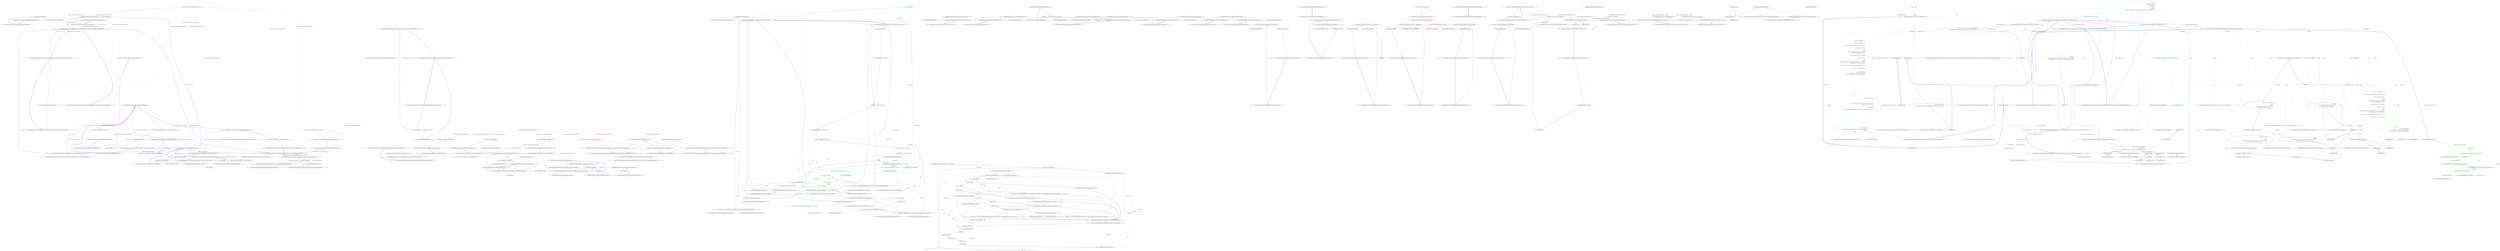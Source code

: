 digraph  {
n55 [label="Humanizer.Localisation.Formatters.DefaultFormatter", span=""];
n0 [cluster="Humanizer.Localisation.Formatters.DefaultFormatter.DefaultFormatter(string)", label="Entry Humanizer.Localisation.Formatters.DefaultFormatter.DefaultFormatter(string)", span="16-16"];
n1 [cluster="Humanizer.Localisation.Formatters.DefaultFormatter.DefaultFormatter(string)", label="_culture = new CultureInfo(localeCode)", span="18-18"];
n2 [cluster="Humanizer.Localisation.Formatters.DefaultFormatter.DefaultFormatter(string)", label="Exit Humanizer.Localisation.Formatters.DefaultFormatter.DefaultFormatter(string)", span="16-16"];
n3 [cluster="System.Globalization.CultureInfo.CultureInfo(string)", label="Entry System.Globalization.CultureInfo.CultureInfo(string)", span="0-0"];
n4 [cluster="Humanizer.Localisation.Formatters.DefaultFormatter.DateHumanize_Now()", label="Entry Humanizer.Localisation.Formatters.DefaultFormatter.DateHumanize_Now()", span="25-25"];
n5 [cluster="Humanizer.Localisation.Formatters.DefaultFormatter.DateHumanize_Now()", label="return GetResourceForDate(TimeUnit.Millisecond, Tense.Past, 0);", span="27-27"];
n6 [cluster="Humanizer.Localisation.Formatters.DefaultFormatter.DateHumanize_Now()", label="Exit Humanizer.Localisation.Formatters.DefaultFormatter.DateHumanize_Now()", span="25-25"];
n7 [cluster="Humanizer.Localisation.Formatters.DefaultFormatter.GetResourceForDate(Humanizer.Localisation.TimeUnit, Humanizer.Localisation.Tense, int)", label="Entry Humanizer.Localisation.Formatters.DefaultFormatter.GetResourceForDate(Humanizer.Localisation.TimeUnit, Humanizer.Localisation.Tense, int)", span="75-75"];
n8 [cluster="Humanizer.Localisation.Formatters.DefaultFormatter.DateHumanize_Never()", label="Entry Humanizer.Localisation.Formatters.DefaultFormatter.DateHumanize_Never()", span="34-34"];
n9 [cluster="Humanizer.Localisation.Formatters.DefaultFormatter.DateHumanize_Never()", color=red, community=0, label="0: return Format(ResourceKeys.DateHumanize.Never);", span="36-36"];
n10 [cluster="Humanizer.Localisation.Formatters.DefaultFormatter.DateHumanize_Never()", label="Exit Humanizer.Localisation.Formatters.DefaultFormatter.DateHumanize_Never()", span="34-34"];
n11 [cluster="Humanizer.Localisation.Formatters.DefaultFormatter.Format(string)", label="Entry Humanizer.Localisation.Formatters.DefaultFormatter.Format(string)", span="93-93"];
n12 [cluster="Humanizer.Localisation.Formatters.DefaultFormatter.DateHumanize(Humanizer.Localisation.TimeUnit, Humanizer.Localisation.Tense, int)", label="Entry Humanizer.Localisation.Formatters.DefaultFormatter.DateHumanize(Humanizer.Localisation.TimeUnit, Humanizer.Localisation.Tense, int)", span="46-46"];
n13 [cluster="Humanizer.Localisation.Formatters.DefaultFormatter.DateHumanize(Humanizer.Localisation.TimeUnit, Humanizer.Localisation.Tense, int)", color=red, community=0, label="2: return GetResourceForDate(timeUnit, timeUnitTense, unit);", span="48-48"];
n14 [cluster="Humanizer.Localisation.Formatters.DefaultFormatter.DateHumanize(Humanizer.Localisation.TimeUnit, Humanizer.Localisation.Tense, int)", label="Exit Humanizer.Localisation.Formatters.DefaultFormatter.DateHumanize(Humanizer.Localisation.TimeUnit, Humanizer.Localisation.Tense, int)", span="46-46"];
n15 [cluster="Humanizer.Localisation.Formatters.DefaultFormatter.TimeSpanHumanize_Zero()", label="Entry Humanizer.Localisation.Formatters.DefaultFormatter.TimeSpanHumanize_Zero()", span="55-55"];
n16 [cluster="Humanizer.Localisation.Formatters.DefaultFormatter.TimeSpanHumanize_Zero()", color=red, community=0, label="2: return GetResourceForTimeSpan(TimeUnit.Millisecond, 0);", span="57-57"];
n17 [cluster="Humanizer.Localisation.Formatters.DefaultFormatter.TimeSpanHumanize_Zero()", label="Exit Humanizer.Localisation.Formatters.DefaultFormatter.TimeSpanHumanize_Zero()", span="55-55"];
n18 [cluster="Humanizer.Localisation.Formatters.DefaultFormatter.GetResourceForTimeSpan(Humanizer.Localisation.TimeUnit, int)", label="Entry Humanizer.Localisation.Formatters.DefaultFormatter.GetResourceForTimeSpan(Humanizer.Localisation.TimeUnit, int)", span="81-81"];
n19 [cluster="Humanizer.Localisation.Formatters.DefaultFormatter.TimeSpanHumanize(Humanizer.Localisation.TimeUnit, int)", label="Entry Humanizer.Localisation.Formatters.DefaultFormatter.TimeSpanHumanize(Humanizer.Localisation.TimeUnit, int)", span="67-67"];
n20 [cluster="Humanizer.Localisation.Formatters.DefaultFormatter.TimeSpanHumanize(Humanizer.Localisation.TimeUnit, int)", label="timeUnit > TimeUnit.Week", span="69-69"];
n21 [cluster="Humanizer.Localisation.Formatters.DefaultFormatter.TimeSpanHumanize(Humanizer.Localisation.TimeUnit, int)", label="throw new ArgumentOutOfRangeException(nameof(timeUnit), ''There's no meaningful way to humanize passed timeUnit.'');", span="70-70"];
n22 [cluster="Humanizer.Localisation.Formatters.DefaultFormatter.TimeSpanHumanize(Humanizer.Localisation.TimeUnit, int)", label="return GetResourceForTimeSpan(timeUnit, unit);", span="72-72"];
n23 [cluster="Humanizer.Localisation.Formatters.DefaultFormatter.TimeSpanHumanize(Humanizer.Localisation.TimeUnit, int)", label="Exit Humanizer.Localisation.Formatters.DefaultFormatter.TimeSpanHumanize(Humanizer.Localisation.TimeUnit, int)", span="67-67"];
n24 [cluster="System.ArgumentOutOfRangeException.ArgumentOutOfRangeException(string, string)", label="Entry System.ArgumentOutOfRangeException.ArgumentOutOfRangeException(string, string)", span="0-0"];
n25 [cluster="Unk.nameof", label="Entry Unk.nameof", span=""];
n26 [cluster="Humanizer.Localisation.Formatters.DefaultFormatter.GetResourceForDate(Humanizer.Localisation.TimeUnit, Humanizer.Localisation.Tense, int)", label="var resourceKey = ResourceKeys.DateHumanize.GetResourceKey(unit, timeUnitTense: timeUnitTense, count: count)", span="77-77"];
n27 [cluster="Humanizer.Localisation.Formatters.DefaultFormatter.GetResourceForDate(Humanizer.Localisation.TimeUnit, Humanizer.Localisation.Tense, int)", label="return count == 1 ? Format(resourceKey) : Format(resourceKey, count);", span="78-78"];
n29 [cluster="Humanizer.Localisation.ResourceKeys.DateHumanize.GetResourceKey(Humanizer.Localisation.TimeUnit, Humanizer.Localisation.Tense, int)", label="Entry Humanizer.Localisation.ResourceKeys.DateHumanize.GetResourceKey(Humanizer.Localisation.TimeUnit, Humanizer.Localisation.Tense, int)", span="35-35"];
n28 [cluster="Humanizer.Localisation.Formatters.DefaultFormatter.GetResourceForDate(Humanizer.Localisation.TimeUnit, Humanizer.Localisation.Tense, int)", label="Exit Humanizer.Localisation.Formatters.DefaultFormatter.GetResourceForDate(Humanizer.Localisation.TimeUnit, Humanizer.Localisation.Tense, int)", span="75-75"];
n30 [cluster="Humanizer.Localisation.Formatters.DefaultFormatter.Format(string, int)", label="Entry Humanizer.Localisation.Formatters.DefaultFormatter.Format(string, int)", span="110-110"];
n31 [cluster="Humanizer.Localisation.Formatters.DefaultFormatter.GetResourceForTimeSpan(Humanizer.Localisation.TimeUnit, int)", label="var resourceKey = ResourceKeys.TimeSpanHumanize.GetResourceKey(unit, count)", span="83-83"];
n32 [cluster="Humanizer.Localisation.Formatters.DefaultFormatter.GetResourceForTimeSpan(Humanizer.Localisation.TimeUnit, int)", label="return count == 1 ? Format(resourceKey) : Format(resourceKey, count);", span="84-84"];
n34 [cluster="Humanizer.Localisation.ResourceKeys.TimeSpanHumanize.GetResourceKey(Humanizer.Localisation.TimeUnit, int)", label="Entry Humanizer.Localisation.ResourceKeys.TimeSpanHumanize.GetResourceKey(Humanizer.Localisation.TimeUnit, int)", span="22-22"];
n33 [cluster="Humanizer.Localisation.Formatters.DefaultFormatter.GetResourceForTimeSpan(Humanizer.Localisation.TimeUnit, int)", label="Exit Humanizer.Localisation.Formatters.DefaultFormatter.GetResourceForTimeSpan(Humanizer.Localisation.TimeUnit, int)", span="81-81"];
n35 [cluster="Humanizer.Localisation.Formatters.DefaultFormatter.Format(string)", label="var resourceString = Resources.GetResource(GetResourceKey(resourceKey), _culture)", span="95-95"];
n37 [cluster="Humanizer.Localisation.Formatters.DefaultFormatter.Format(string)", label="throw new ArgumentException($''The resource object with key '{resourceKey}' was not found'', nameof(resourceKey));", span="98-98"];
n36 [cluster="Humanizer.Localisation.Formatters.DefaultFormatter.Format(string)", label="string.IsNullOrEmpty(resourceString)", span="97-97"];
n40 [cluster="Humanizer.Localisation.Formatters.DefaultFormatter.GetResourceKey(string)", label="Entry Humanizer.Localisation.Formatters.DefaultFormatter.GetResourceKey(string)", span="136-136"];
n41 [cluster="Humanizer.Localisation.Resources.GetResource(string, System.Globalization.CultureInfo)", label="Entry Humanizer.Localisation.Resources.GetResource(string, System.Globalization.CultureInfo)", span="19-19"];
n38 [cluster="Humanizer.Localisation.Formatters.DefaultFormatter.Format(string)", label="return resourceString;", span="100-100"];
n42 [cluster="string.IsNullOrEmpty(string)", label="Entry string.IsNullOrEmpty(string)", span="0-0"];
n39 [cluster="Humanizer.Localisation.Formatters.DefaultFormatter.Format(string)", label="Exit Humanizer.Localisation.Formatters.DefaultFormatter.Format(string)", span="93-93"];
n43 [cluster="System.ArgumentException.ArgumentException(string, string)", label="Entry System.ArgumentException.ArgumentException(string, string)", span="0-0"];
n44 [cluster="Humanizer.Localisation.Formatters.DefaultFormatter.Format(string, int)", label="var resourceString = Resources.GetResource(GetResourceKey(resourceKey, number), _culture)", span="112-112"];
n46 [cluster="Humanizer.Localisation.Formatters.DefaultFormatter.Format(string, int)", label="throw new ArgumentException($''The resource object with key '{resourceKey}' was not found'', nameof(resourceKey));", span="115-115"];
n47 [cluster="Humanizer.Localisation.Formatters.DefaultFormatter.Format(string, int)", label="return resourceString.FormatWith(number);", span="117-117"];
n45 [cluster="Humanizer.Localisation.Formatters.DefaultFormatter.Format(string, int)", label="string.IsNullOrEmpty(resourceString)", span="114-114"];
n49 [cluster="Humanizer.Localisation.Formatters.DefaultFormatter.GetResourceKey(string, int)", label="Entry Humanizer.Localisation.Formatters.DefaultFormatter.GetResourceKey(string, int)", span="126-126"];
n48 [cluster="Humanizer.Localisation.Formatters.DefaultFormatter.Format(string, int)", label="Exit Humanizer.Localisation.Formatters.DefaultFormatter.Format(string, int)", span="110-110"];
n50 [cluster="string.FormatWith(params object[])", label="Entry string.FormatWith(params object[])", span="15-15"];
n51 [cluster="Humanizer.Localisation.Formatters.DefaultFormatter.GetResourceKey(string, int)", label="return resourceKey;", span="128-128"];
n52 [cluster="Humanizer.Localisation.Formatters.DefaultFormatter.GetResourceKey(string, int)", label="Exit Humanizer.Localisation.Formatters.DefaultFormatter.GetResourceKey(string, int)", span="126-126"];
n53 [cluster="Humanizer.Localisation.Formatters.DefaultFormatter.GetResourceKey(string)", label="return resourceKey;", span="138-138"];
n54 [cluster="Humanizer.Localisation.Formatters.DefaultFormatter.GetResourceKey(string)", label="Exit Humanizer.Localisation.Formatters.DefaultFormatter.GetResourceKey(string)", span="136-136"];
d12 [cluster="Humanizer.DateHumanizeExtensions.Humanize(System.DateTime, bool, System.DateTime?)", color=green, community=0, label="0: input > comparisonBase", span="35-35"];
d0 [cluster="Humanizer.DateHumanizeExtensions.Humanize(System.DateTime, bool, System.DateTime?)", label="Entry Humanizer.DateHumanizeExtensions.Humanize(System.DateTime, bool, System.DateTime?)", span="18-18"];
d8 [cluster="Humanizer.DateHumanizeExtensions.Humanize(System.DateTime, bool, System.DateTime?)", label="var comparisonBase = dateToCompareAgainst.Value", span="29-29"];
d10 [cluster="Humanizer.DateHumanizeExtensions.Humanize(System.DateTime, bool, System.DateTime?)", label="comparisonBase = comparisonBase.ToLocalTime()", span="31-31"];
d11 [cluster="Humanizer.DateHumanizeExtensions.Humanize(System.DateTime, bool, System.DateTime?)", label="var formatter = Configurator.Formatter", span="33-33"];
d13 [cluster="Humanizer.DateHumanizeExtensions.Humanize(System.DateTime, bool, System.DateTime?)", label="return formatter.DateHumanize_NotYet();", span="36-36"];
d14 [cluster="Humanizer.DateHumanizeExtensions.Humanize(System.DateTime, bool, System.DateTime?)", color=green, community=0, label="2: var ts = new TimeSpan(comparisonBase.Ticks - input.Ticks)", span="38-38"];
d15 [cluster="Humanizer.DateHumanizeExtensions.Humanize(System.DateTime, bool, System.DateTime?)", color=green, community=0, label="0: double delta = Math.Abs(ts.TotalSeconds)", span="39-39"];
d38 [cluster="System.TimeSpan.TimeSpan(long)", label="Entry System.TimeSpan.TimeSpan(long)", span="0-0"];
d18 [cluster="Humanizer.DateHumanizeExtensions.Humanize(System.DateTime, bool, System.DateTime?)", color=green, community=0, label="0: delta < 2 * minute", span="44-44"];
d4 [cluster="Humanizer.DateHumanizeExtensions.Humanize(System.DateTime, bool, System.DateTime?)", label="int minute = 60 * second", span="24-24"];
d16 [cluster="Humanizer.DateHumanizeExtensions.Humanize(System.DateTime, bool, System.DateTime?)", label="delta < 1 * minute", span="41-41"];
d19 [cluster="Humanizer.DateHumanizeExtensions.Humanize(System.DateTime, bool, System.DateTime?)", color=green, community=0, label="0: return formatter.DateHumanize_SingleMinuteAgo();", span="45-45"];
d20 [cluster="Humanizer.DateHumanizeExtensions.Humanize(System.DateTime, bool, System.DateTime?)", color=green, community=0, label="2: delta < 45 * minute", span="47-47"];
d21 [cluster="Humanizer.DateHumanizeExtensions.Humanize(System.DateTime, bool, System.DateTime?)", label="return formatter.DateHumanize_MultipleMinutesAgo(ts.Minutes);", span="48-48"];
d22 [cluster="Humanizer.DateHumanizeExtensions.Humanize(System.DateTime, bool, System.DateTime?)", label="delta < 90 * minute", span="50-50"];
d35 [cluster="Humanizer.DateHumanizeExtensions.Humanize(System.DateTime, bool, System.DateTime?)", label="Exit Humanizer.DateHumanizeExtensions.Humanize(System.DateTime, bool, System.DateTime?)", span="18-18"];
d42 [cluster="Humanizer.Localisation.IFormatter.DateHumanize_SingleMinuteAgo()", label="Entry Humanizer.Localisation.IFormatter.DateHumanize_SingleMinuteAgo()", span="15-15"];
d39 [cluster="System.Math.Abs(double)", label="Entry System.Math.Abs(double)", span="0-0"];
d17 [cluster="Humanizer.DateHumanizeExtensions.Humanize(System.DateTime, bool, System.DateTime?)", label="return ts.Seconds == 1 ? formatter.DateHumanize_SingleSecondAgo() : formatter.DateHumanize_MultipleSecondsAgo(ts.Seconds);", span="42-42"];
d24 [cluster="Humanizer.DateHumanizeExtensions.Humanize(System.DateTime, bool, System.DateTime?)", label="delta < 24 * hour", span="53-53"];
d25 [cluster="Humanizer.DateHumanizeExtensions.Humanize(System.DateTime, bool, System.DateTime?)", label="return formatter.DateHumanize_MultipleHoursAgo(ts.Hours);", span="54-54"];
d26 [cluster="Humanizer.DateHumanizeExtensions.Humanize(System.DateTime, bool, System.DateTime?)", label="delta < 48 * hour", span="56-56"];
d28 [cluster="Humanizer.DateHumanizeExtensions.Humanize(System.DateTime, bool, System.DateTime?)", label="delta < 30 * day", span="59-59"];
d29 [cluster="Humanizer.DateHumanizeExtensions.Humanize(System.DateTime, bool, System.DateTime?)", label="return formatter.DateHumanize_MultipleDaysAgo(ts.Days);", span="60-60"];
d30 [cluster="Humanizer.DateHumanizeExtensions.Humanize(System.DateTime, bool, System.DateTime?)", label="delta < 12 * month", span="62-62"];
d31 [cluster="Humanizer.DateHumanizeExtensions.Humanize(System.DateTime, bool, System.DateTime?)", color=green, community=0, label="0: int months = Convert.ToInt32(Math.Floor((double)ts.Days / 30))", span="64-64"];
d33 [cluster="Humanizer.DateHumanizeExtensions.Humanize(System.DateTime, bool, System.DateTime?)", label="int years = Convert.ToInt32(Math.Floor((double)ts.Days / 365))", span="68-68"];
d32 [cluster="Humanizer.DateHumanizeExtensions.Humanize(System.DateTime, bool, System.DateTime?)", label="return months <= 1 ? formatter.DateHumanize_SingleMonthAgo() : formatter.DateHumanize_MultipleMonthsAgo(months);", span="65-65"];
d48 [cluster="System.Math.Floor(double)", label="Entry System.Math.Floor(double)", span="0-0"];
d49 [cluster="System.Convert.ToInt32(double)", label="Entry System.Convert.ToInt32(double)", span="0-0"];
d1 [cluster="Humanizer.DateHumanizeExtensions.Humanize(System.DateTime, bool, System.DateTime?)", label="dateToCompareAgainst == null", span="20-20"];
d9 [cluster="Humanizer.DateHumanizeExtensions.Humanize(System.DateTime, bool, System.DateTime?)", label="!utcDate", span="30-30"];
d2 [cluster="Humanizer.DateHumanizeExtensions.Humanize(System.DateTime, bool, System.DateTime?)", label="dateToCompareAgainst = DateTime.UtcNow", span="21-21"];
d7 [cluster="Humanizer.DateHumanizeExtensions.Humanize(System.DateTime, bool, System.DateTime?)", label="int month = 30 * day", span="27-27"];
d36 [cluster="System.DateTime.ToLocalTime()", label="Entry System.DateTime.ToLocalTime()", span="0-0"];
d23 [cluster="Humanizer.DateHumanizeExtensions.Humanize(System.DateTime, bool, System.DateTime?)", label="return formatter.DateHumanize_SingleHourAgo();", span="51-51"];
d27 [cluster="Humanizer.DateHumanizeExtensions.Humanize(System.DateTime, bool, System.DateTime?)", label="return formatter.DateHumanize_SingleDayAgo();", span="57-57"];
d34 [cluster="Humanizer.DateHumanizeExtensions.Humanize(System.DateTime, bool, System.DateTime?)", label="return years <= 1 ? formatter.DateHumanize_SingleYearAgo() : formatter.DateHumanize_MultipleYearsAgo(years);", span="69-69"];
d37 [cluster="Humanizer.Localisation.IFormatter.DateHumanize_NotYet()", label="Entry Humanizer.Localisation.IFormatter.DateHumanize_NotYet()", span="17-17"];
d3 [cluster="Humanizer.DateHumanizeExtensions.Humanize(System.DateTime, bool, System.DateTime?)", label="int second = 1", span="23-23"];
d5 [cluster="Humanizer.DateHumanizeExtensions.Humanize(System.DateTime, bool, System.DateTime?)", label="int hour = 60 * minute", span="25-25"];
d43 [cluster="Humanizer.Localisation.IFormatter.DateHumanize_MultipleMinutesAgo(int)", label="Entry Humanizer.Localisation.IFormatter.DateHumanize_MultipleMinutesAgo(int)", span="11-11"];
d40 [cluster="Humanizer.Localisation.IFormatter.DateHumanize_SingleSecondAgo()", label="Entry Humanizer.Localisation.IFormatter.DateHumanize_SingleSecondAgo()", span="19-19"];
d41 [cluster="Humanizer.Localisation.IFormatter.DateHumanize_MultipleSecondsAgo(int)", label="Entry Humanizer.Localisation.IFormatter.DateHumanize_MultipleSecondsAgo(int)", span="13-13"];
d45 [cluster="Humanizer.Localisation.IFormatter.DateHumanize_MultipleHoursAgo(int)", label="Entry Humanizer.Localisation.IFormatter.DateHumanize_MultipleHoursAgo(int)", span="10-10"];
d6 [cluster="Humanizer.DateHumanizeExtensions.Humanize(System.DateTime, bool, System.DateTime?)", label="int day = 24 * hour", span="26-26"];
d47 [cluster="Humanizer.Localisation.IFormatter.DateHumanize_MultipleDaysAgo(int)", label="Entry Humanizer.Localisation.IFormatter.DateHumanize_MultipleDaysAgo(int)", span="9-9"];
d50 [cluster="Humanizer.Localisation.IFormatter.DateHumanize_SingleMonthAgo()", label="Entry Humanizer.Localisation.IFormatter.DateHumanize_SingleMonthAgo()", span="18-18"];
d51 [cluster="Humanizer.Localisation.IFormatter.DateHumanize_MultipleMonthsAgo(int)", label="Entry Humanizer.Localisation.IFormatter.DateHumanize_MultipleMonthsAgo(int)", span="12-12"];
d44 [cluster="Humanizer.Localisation.IFormatter.DateHumanize_SingleHourAgo()", label="Entry Humanizer.Localisation.IFormatter.DateHumanize_SingleHourAgo()", span="16-16"];
d46 [cluster="Humanizer.Localisation.IFormatter.DateHumanize_SingleDayAgo()", label="Entry Humanizer.Localisation.IFormatter.DateHumanize_SingleDayAgo()", span="21-21"];
d52 [cluster="Humanizer.Localisation.IFormatter.DateHumanize_SingleYearAgo()", label="Entry Humanizer.Localisation.IFormatter.DateHumanize_SingleYearAgo()", span="20-20"];
d53 [cluster="Humanizer.Localisation.IFormatter.DateHumanize_MultipleYearsAgo(int)", label="Entry Humanizer.Localisation.IFormatter.DateHumanize_MultipleYearsAgo(int)", span="14-14"];
m0_28 [cluster="Humanizer.Tests.Localisation.ar.DateHumanizeTests.NotYet()", file="DateHumanizeTests.cs", label="Entry Humanizer.Tests.Localisation.ar.DateHumanizeTests.NotYet()", span="72-72"];
m0_29 [cluster="Humanizer.Tests.Localisation.ar.DateHumanizeTests.NotYet()", color=red, community=0, file="DateHumanizeTests.cs", label="0: Assert.Equal(''ليس بعد'', DateTime.UtcNow.AddDays(1).Humanize())", span="74-74"];
m0_30 [cluster="Humanizer.Tests.Localisation.ar.DateHumanizeTests.NotYet()", file="DateHumanizeTests.cs", label="Exit Humanizer.Tests.Localisation.ar.DateHumanizeTests.NotYet()", span="72-72"];
m0_20 [cluster="Humanizer.Tests.Localisation.ar.DateHumanizeTests.SecondsAgo(int, string)", file="DateHumanizeTests.cs", label="Entry Humanizer.Tests.Localisation.ar.DateHumanizeTests.SecondsAgo(int, string)", span="56-56"];
m0_21 [cluster="Humanizer.Tests.Localisation.ar.DateHumanizeTests.SecondsAgo(int, string)", file="DateHumanizeTests.cs", label="Assert.Equal(expected, DateTime.UtcNow.AddSeconds(seconds).Humanize())", span="58-58"];
m0_22 [cluster="Humanizer.Tests.Localisation.ar.DateHumanizeTests.SecondsAgo(int, string)", file="DateHumanizeTests.cs", label="Exit Humanizer.Tests.Localisation.ar.DateHumanizeTests.SecondsAgo(int, string)", span="56-56"];
m0_6 [cluster="System.DateTime.Humanize(bool, System.DateTime?)", file="DateHumanizeTests.cs", label="Entry System.DateTime.Humanize(bool, System.DateTime?)", span="18-18"];
m0_8 [cluster="Humanizer.Tests.Localisation.ar.DateHumanizeTests.HoursAgo(int, string)", file="DateHumanizeTests.cs", label="Entry Humanizer.Tests.Localisation.ar.DateHumanizeTests.HoursAgo(int, string)", span="26-26"];
m0_9 [cluster="Humanizer.Tests.Localisation.ar.DateHumanizeTests.HoursAgo(int, string)", file="DateHumanizeTests.cs", label="Assert.Equal(expected, DateTime.UtcNow.AddHours(hours).Humanize())", span="28-28"];
m0_10 [cluster="Humanizer.Tests.Localisation.ar.DateHumanizeTests.HoursAgo(int, string)", file="DateHumanizeTests.cs", label="Exit Humanizer.Tests.Localisation.ar.DateHumanizeTests.HoursAgo(int, string)", span="26-26"];
m0_19 [cluster="System.DateTime.AddMonths(int)", file="DateHumanizeTests.cs", label="Entry System.DateTime.AddMonths(int)", span="0-0"];
m0_15 [cluster="System.DateTime.AddMinutes(double)", file="DateHumanizeTests.cs", label="Entry System.DateTime.AddMinutes(double)", span="0-0"];
m0_23 [cluster="System.DateTime.AddSeconds(double)", file="DateHumanizeTests.cs", label="Entry System.DateTime.AddSeconds(double)", span="0-0"];
m0_27 [cluster="System.DateTime.AddYears(int)", file="DateHumanizeTests.cs", label="Entry System.DateTime.AddYears(int)", span="0-0"];
m0_16 [cluster="Humanizer.Tests.Localisation.ar.DateHumanizeTests.MonthsAgo(int, string)", file="DateHumanizeTests.cs", label="Entry Humanizer.Tests.Localisation.ar.DateHumanizeTests.MonthsAgo(int, string)", span="46-46"];
m0_17 [cluster="Humanizer.Tests.Localisation.ar.DateHumanizeTests.MonthsAgo(int, string)", file="DateHumanizeTests.cs", label="Assert.Equal(expected, DateTime.UtcNow.AddMonths(months).Humanize())", span="48-48"];
m0_18 [cluster="Humanizer.Tests.Localisation.ar.DateHumanizeTests.MonthsAgo(int, string)", file="DateHumanizeTests.cs", label="Exit Humanizer.Tests.Localisation.ar.DateHumanizeTests.MonthsAgo(int, string)", span="46-46"];
m0_7 [cluster="Unk.Equal", file="DateHumanizeTests.cs", label="Entry Unk.Equal", span=""];
m0_2 [cluster="Humanizer.Tests.Localisation.ar.DateHumanizeTests.DaysAgo(int, string)", file="DateHumanizeTests.cs", label="Entry Humanizer.Tests.Localisation.ar.DateHumanizeTests.DaysAgo(int, string)", span="16-16"];
m0_3 [cluster="Humanizer.Tests.Localisation.ar.DateHumanizeTests.DaysAgo(int, string)", file="DateHumanizeTests.cs", label="Assert.Equal(expected, DateTime.UtcNow.AddDays(days).Humanize())", span="18-18"];
m0_4 [cluster="Humanizer.Tests.Localisation.ar.DateHumanizeTests.DaysAgo(int, string)", file="DateHumanizeTests.cs", label="Exit Humanizer.Tests.Localisation.ar.DateHumanizeTests.DaysAgo(int, string)", span="16-16"];
m0_24 [cluster="Humanizer.Tests.Localisation.ar.DateHumanizeTests.YearsAgo(int, string)", file="DateHumanizeTests.cs", label="Entry Humanizer.Tests.Localisation.ar.DateHumanizeTests.YearsAgo(int, string)", span="66-66"];
m0_25 [cluster="Humanizer.Tests.Localisation.ar.DateHumanizeTests.YearsAgo(int, string)", file="DateHumanizeTests.cs", label="Assert.Equal(expected, DateTime.UtcNow.AddYears(years).Humanize())", span="68-68"];
m0_26 [cluster="Humanizer.Tests.Localisation.ar.DateHumanizeTests.YearsAgo(int, string)", file="DateHumanizeTests.cs", label="Exit Humanizer.Tests.Localisation.ar.DateHumanizeTests.YearsAgo(int, string)", span="66-66"];
m0_12 [cluster="Humanizer.Tests.Localisation.ar.DateHumanizeTests.MinutesAgo(int, string)", file="DateHumanizeTests.cs", label="Entry Humanizer.Tests.Localisation.ar.DateHumanizeTests.MinutesAgo(int, string)", span="36-36"];
m0_13 [cluster="Humanizer.Tests.Localisation.ar.DateHumanizeTests.MinutesAgo(int, string)", file="DateHumanizeTests.cs", label="Assert.Equal(expected, DateTime.UtcNow.AddMinutes(minutes).Humanize())", span="38-38"];
m0_14 [cluster="Humanizer.Tests.Localisation.ar.DateHumanizeTests.MinutesAgo(int, string)", file="DateHumanizeTests.cs", label="Exit Humanizer.Tests.Localisation.ar.DateHumanizeTests.MinutesAgo(int, string)", span="36-36"];
m0_0 [cluster="Humanizer.Tests.Localisation.ar.DateHumanizeTests.DateHumanizeTests()", file="DateHumanizeTests.cs", label="Entry Humanizer.Tests.Localisation.ar.DateHumanizeTests.DateHumanizeTests()", span="8-8"];
m0_1 [cluster="Humanizer.Tests.Localisation.ar.DateHumanizeTests.DateHumanizeTests()", file="DateHumanizeTests.cs", label="Exit Humanizer.Tests.Localisation.ar.DateHumanizeTests.DateHumanizeTests()", span="8-8"];
m0_5 [cluster="System.DateTime.AddDays(double)", file="DateHumanizeTests.cs", label="Entry System.DateTime.AddDays(double)", span="0-0"];
m0_11 [cluster="System.DateTime.AddHours(double)", file="DateHumanizeTests.cs", label="Entry System.DateTime.AddHours(double)", span="0-0"];
m1_36 [cluster="System.TimeSpan.TimeSpan(long)", file="DateHumanizeTests.fi-FI.cs", label="Entry System.TimeSpan.TimeSpan(long)", span="0-0"];
m1_37 [cluster="System.Math.Abs(double)", file="DateHumanizeTests.fi-FI.cs", label="Entry System.Math.Abs(double)", span="0-0"];
m1_40 [cluster="System.Convert.ToInt32(double)", file="DateHumanizeTests.fi-FI.cs", label="Entry System.Convert.ToInt32(double)", span="0-0"];
m1_39 [cluster="System.Math.Floor(double)", file="DateHumanizeTests.fi-FI.cs", label="Entry System.Math.Floor(double)", span="0-0"];
m1_38 [cluster="string.Format(string, object)", file="DateHumanizeTests.fi-FI.cs", label="Entry string.Format(string, object)", span="0-0"];
m1_0 [cluster="Humanizer.DateHumanizeExtensions.Humanize(System.DateTime, bool, System.DateTime?)", file="DateHumanizeTests.fi-FI.cs", label="Entry Humanizer.DateHumanizeExtensions.Humanize(System.DateTime, bool, System.DateTime?)", span="16-16"];
m1_1 [cluster="Humanizer.DateHumanizeExtensions.Humanize(System.DateTime, bool, System.DateTime?)", file="DateHumanizeTests.fi-FI.cs", label="dateToHumanize == null", span="18-18"];
m1_8 [cluster="Humanizer.DateHumanizeExtensions.Humanize(System.DateTime, bool, System.DateTime?)", file="DateHumanizeTests.fi-FI.cs", label="var comparisonBase = dateToHumanize.Value", span="27-27"];
m1_9 [cluster="Humanizer.DateHumanizeExtensions.Humanize(System.DateTime, bool, System.DateTime?)", file="DateHumanizeTests.fi-FI.cs", label="!utcDate", span="28-28"];
m1_11 [cluster="Humanizer.DateHumanizeExtensions.Humanize(System.DateTime, bool, System.DateTime?)", file="DateHumanizeTests.fi-FI.cs", label="input > comparisonBase", span="31-31"];
m1_13 [cluster="Humanizer.DateHumanizeExtensions.Humanize(System.DateTime, bool, System.DateTime?)", file="DateHumanizeTests.fi-FI.cs", label="var ts = new TimeSpan(comparisonBase.Ticks - input.Ticks)", span="34-34"];
m1_2 [cluster="Humanizer.DateHumanizeExtensions.Humanize(System.DateTime, bool, System.DateTime?)", file="DateHumanizeTests.fi-FI.cs", label="dateToHumanize = DateTime.UtcNow", span="19-19"];
m1_3 [cluster="Humanizer.DateHumanizeExtensions.Humanize(System.DateTime, bool, System.DateTime?)", file="DateHumanizeTests.fi-FI.cs", label="int second = 1", span="21-21"];
m1_4 [cluster="Humanizer.DateHumanizeExtensions.Humanize(System.DateTime, bool, System.DateTime?)", file="DateHumanizeTests.fi-FI.cs", label="int minute = 60 * second", span="22-22"];
m1_5 [cluster="Humanizer.DateHumanizeExtensions.Humanize(System.DateTime, bool, System.DateTime?)", file="DateHumanizeTests.fi-FI.cs", label="int hour = 60 * minute", span="23-23"];
m1_15 [cluster="Humanizer.DateHumanizeExtensions.Humanize(System.DateTime, bool, System.DateTime?)", file="DateHumanizeTests.fi-FI.cs", label="delta < 1 * minute", span="37-37"];
m1_17 [cluster="Humanizer.DateHumanizeExtensions.Humanize(System.DateTime, bool, System.DateTime?)", file="DateHumanizeTests.fi-FI.cs", label="delta < 2 * minute", span="40-40"];
m1_19 [cluster="Humanizer.DateHumanizeExtensions.Humanize(System.DateTime, bool, System.DateTime?)", file="DateHumanizeTests.fi-FI.cs", label="delta < 45 * minute", span="43-43"];
m1_21 [cluster="Humanizer.DateHumanizeExtensions.Humanize(System.DateTime, bool, System.DateTime?)", file="DateHumanizeTests.fi-FI.cs", label="delta < 90 * minute", span="46-46"];
m1_6 [cluster="Humanizer.DateHumanizeExtensions.Humanize(System.DateTime, bool, System.DateTime?)", file="DateHumanizeTests.fi-FI.cs", label="int day = 24 * hour", span="24-24"];
m1_23 [cluster="Humanizer.DateHumanizeExtensions.Humanize(System.DateTime, bool, System.DateTime?)", file="DateHumanizeTests.fi-FI.cs", label="delta < 24 * hour", span="49-49"];
m1_25 [cluster="Humanizer.DateHumanizeExtensions.Humanize(System.DateTime, bool, System.DateTime?)", file="DateHumanizeTests.fi-FI.cs", label="delta < 48 * hour", span="52-52"];
m1_7 [cluster="Humanizer.DateHumanizeExtensions.Humanize(System.DateTime, bool, System.DateTime?)", file="DateHumanizeTests.fi-FI.cs", label="int month = 30 * day", span="25-25"];
m1_27 [cluster="Humanizer.DateHumanizeExtensions.Humanize(System.DateTime, bool, System.DateTime?)", file="DateHumanizeTests.fi-FI.cs", label="delta < 30 * day", span="55-55"];
m1_29 [cluster="Humanizer.DateHumanizeExtensions.Humanize(System.DateTime, bool, System.DateTime?)", file="DateHumanizeTests.fi-FI.cs", label="delta < 12 * month", span="58-58"];
m1_10 [cluster="Humanizer.DateHumanizeExtensions.Humanize(System.DateTime, bool, System.DateTime?)", file="DateHumanizeTests.fi-FI.cs", label="comparisonBase = comparisonBase.ToLocalTime()", span="29-29"];
m1_12 [cluster="Humanizer.DateHumanizeExtensions.Humanize(System.DateTime, bool, System.DateTime?)", file="DateHumanizeTests.fi-FI.cs", label="return Resources.DateExtensions_FutureDate_not_yet;", span="32-32"];
m1_14 [cluster="Humanizer.DateHumanizeExtensions.Humanize(System.DateTime, bool, System.DateTime?)", file="DateHumanizeTests.fi-FI.cs", label="double delta = Math.Abs(ts.TotalSeconds)", span="35-35"];
m1_16 [cluster="Humanizer.DateHumanizeExtensions.Humanize(System.DateTime, bool, System.DateTime?)", file="DateHumanizeTests.fi-FI.cs", label="return ts.Seconds == 1 ? Resources.DateExtensions_OneSecondAgo_one_second_ago : string.Format(Resources.DateExtensions_SecondsAgo__seconds_ago, ts.Seconds);", span="38-38"];
m1_20 [cluster="Humanizer.DateHumanizeExtensions.Humanize(System.DateTime, bool, System.DateTime?)", file="DateHumanizeTests.fi-FI.cs", label="return string.Format(Resources.DateExtensions_MinutesAgo__minutes_ago, ts.Minutes);", span="44-44"];
m1_24 [cluster="Humanizer.DateHumanizeExtensions.Humanize(System.DateTime, bool, System.DateTime?)", file="DateHumanizeTests.fi-FI.cs", label="return string.Format(Resources.DateExtensions_HoursAgo__hours_ago, ts.Hours);", span="50-50"];
m1_28 [cluster="Humanizer.DateHumanizeExtensions.Humanize(System.DateTime, bool, System.DateTime?)", file="DateHumanizeTests.fi-FI.cs", label="return string.Format(Resources.DateExtensions_DaysAgo__days_ago, ts.Days);", span="56-56"];
m1_30 [cluster="Humanizer.DateHumanizeExtensions.Humanize(System.DateTime, bool, System.DateTime?)", file="DateHumanizeTests.fi-FI.cs", label="int months = Convert.ToInt32(Math.Floor((double)ts.Days / 30))", span="60-60"];
m1_32 [cluster="Humanizer.DateHumanizeExtensions.Humanize(System.DateTime, bool, System.DateTime?)", file="DateHumanizeTests.fi-FI.cs", label="int years = Convert.ToInt32(Math.Floor((double)ts.Days / 365))", span="64-64"];
m1_18 [cluster="Humanizer.DateHumanizeExtensions.Humanize(System.DateTime, bool, System.DateTime?)", file="DateHumanizeTests.fi-FI.cs", label="return Resources.DateExtensions_OneMinuteAgo_a_minute_ago;", span="41-41"];
m1_22 [cluster="Humanizer.DateHumanizeExtensions.Humanize(System.DateTime, bool, System.DateTime?)", file="DateHumanizeTests.fi-FI.cs", label="return Resources.DateExtensions_OneHourAgo_an_hour_ago;", span="47-47"];
m1_26 [cluster="Humanizer.DateHumanizeExtensions.Humanize(System.DateTime, bool, System.DateTime?)", file="DateHumanizeTests.fi-FI.cs", label="return Resources.DateExtensions_Yesterday_yesterday;", span="53-53"];
m1_31 [cluster="Humanizer.DateHumanizeExtensions.Humanize(System.DateTime, bool, System.DateTime?)", file="DateHumanizeTests.fi-FI.cs", label="return months <= 1 ? Resources.DateExtensions_OneMonthAgo_one_month_ago : string.Format(Resources.DateExtensions_MonthsAgo__months_ago, months);", span="61-61"];
m1_33 [cluster="Humanizer.DateHumanizeExtensions.Humanize(System.DateTime, bool, System.DateTime?)", file="DateHumanizeTests.fi-FI.cs", label="return years <= 1 ? Resources.DateExtensions_OneYearAgo_one_year_ago : string.Format(Resources.DateExtensions_YearsAgo__years_ago, years);", span="65-65"];
m1_34 [cluster="Humanizer.DateHumanizeExtensions.Humanize(System.DateTime, bool, System.DateTime?)", file="DateHumanizeTests.fi-FI.cs", label="Exit Humanizer.DateHumanizeExtensions.Humanize(System.DateTime, bool, System.DateTime?)", span="16-16"];
m2_51 [cluster="Humanizer.Localisation.Formatters.DefaultFormatter.GetResourceKey(string, int)", file="DateHumanizeTests.nb-NO.cs", label="return resourceKey;", span="128-128"];
m2_30 [cluster="Humanizer.Localisation.Formatters.DefaultFormatter.Format(string, int)", file="DateHumanizeTests.nb-NO.cs", label="Entry Humanizer.Localisation.Formatters.DefaultFormatter.Format(string, int)", span="110-110"];
m2_44 [cluster="Humanizer.Localisation.Formatters.DefaultFormatter.Format(string, int)", file="DateHumanizeTests.nb-NO.cs", label="var resourceString = Resources.GetResource(GetResourceKey(resourceKey, number), _culture)", span="112-112"];
m2_46 [cluster="Humanizer.Localisation.Formatters.DefaultFormatter.Format(string, int)", file="DateHumanizeTests.nb-NO.cs", label="throw new ArgumentException($''The resource object with key '{resourceKey}' was not found'', nameof(resourceKey));", span="115-115"];
m2_47 [cluster="Humanizer.Localisation.Formatters.DefaultFormatter.Format(string, int)", file="DateHumanizeTests.nb-NO.cs", label="return resourceString.FormatWith(number);", span="117-117"];
m2_45 [cluster="Humanizer.Localisation.Formatters.DefaultFormatter.Format(string, int)", file="DateHumanizeTests.nb-NO.cs", label="string.IsNullOrEmpty(resourceString)", span="114-114"];
m2_48 [cluster="Humanizer.Localisation.Formatters.DefaultFormatter.Format(string, int)", file="DateHumanizeTests.nb-NO.cs", label="Exit Humanizer.Localisation.Formatters.DefaultFormatter.Format(string, int)", span="110-110"];
m2_18 [cluster="Humanizer.Localisation.Formatters.DefaultFormatter.GetResourceForTimeSpan(Humanizer.Localisation.TimeUnit, int)", file="DateHumanizeTests.nb-NO.cs", label="Entry Humanizer.Localisation.Formatters.DefaultFormatter.GetResourceForTimeSpan(Humanizer.Localisation.TimeUnit, int)", span="81-81"];
m2_31 [cluster="Humanizer.Localisation.Formatters.DefaultFormatter.GetResourceForTimeSpan(Humanizer.Localisation.TimeUnit, int)", color=red, community=0, file="DateHumanizeTests.nb-NO.cs", label="0: var resourceKey = ResourceKeys.TimeSpanHumanize.GetResourceKey(unit, count)", span="83-83"];
m2_32 [cluster="Humanizer.Localisation.Formatters.DefaultFormatter.GetResourceForTimeSpan(Humanizer.Localisation.TimeUnit, int)", color=red, community=0, file="DateHumanizeTests.nb-NO.cs", label="0: return count == 1 ? Format(resourceKey) : Format(resourceKey, count);", span="84-84"];
m2_33 [cluster="Humanizer.Localisation.Formatters.DefaultFormatter.GetResourceForTimeSpan(Humanizer.Localisation.TimeUnit, int)", file="DateHumanizeTests.nb-NO.cs", label="Exit Humanizer.Localisation.Formatters.DefaultFormatter.GetResourceForTimeSpan(Humanizer.Localisation.TimeUnit, int)", span="81-81"];
m2_24 [cluster="System.ArgumentOutOfRangeException.ArgumentOutOfRangeException(string, string)", file="DateHumanizeTests.nb-NO.cs", label="Entry System.ArgumentOutOfRangeException.ArgumentOutOfRangeException(string, string)", span="0-0"];
m2_25 [cluster="Unk.nameof", file="DateHumanizeTests.nb-NO.cs", label="Entry Unk.nameof", span=""];
m2_40 [cluster="Humanizer.Localisation.Formatters.DefaultFormatter.GetResourceKey(string)", file="DateHumanizeTests.nb-NO.cs", label="Entry Humanizer.Localisation.Formatters.DefaultFormatter.GetResourceKey(string)", span="136-136"];
m2_53 [cluster="Humanizer.Localisation.Formatters.DefaultFormatter.GetResourceKey(string)", file="DateHumanizeTests.nb-NO.cs", label="return resourceKey;", span="138-138"];
m2_54 [cluster="Humanizer.Localisation.Formatters.DefaultFormatter.GetResourceKey(string)", file="DateHumanizeTests.nb-NO.cs", label="Exit Humanizer.Localisation.Formatters.DefaultFormatter.GetResourceKey(string)", span="136-136"];
m2_15 [cluster="Humanizer.Localisation.Formatters.DefaultFormatter.TimeSpanHumanize_Zero()", file="DateHumanizeTests.nb-NO.cs", label="Entry Humanizer.Localisation.Formatters.DefaultFormatter.TimeSpanHumanize_Zero()", span="55-55"];
m2_16 [cluster="Humanizer.Localisation.Formatters.DefaultFormatter.TimeSpanHumanize_Zero()", file="DateHumanizeTests.nb-NO.cs", label="return GetResourceForTimeSpan(TimeUnit.Millisecond, 0);", span="57-57"];
m2_17 [cluster="Humanizer.Localisation.Formatters.DefaultFormatter.TimeSpanHumanize_Zero()", file="DateHumanizeTests.nb-NO.cs", label="Exit Humanizer.Localisation.Formatters.DefaultFormatter.TimeSpanHumanize_Zero()", span="55-55"];
m2_3 [cluster="System.Globalization.CultureInfo.CultureInfo(string)", file="DateHumanizeTests.nb-NO.cs", label="Entry System.Globalization.CultureInfo.CultureInfo(string)", span="0-0"];
m2_0 [cluster="Humanizer.Localisation.Formatters.DefaultFormatter.DefaultFormatter(string)", file="DateHumanizeTests.nb-NO.cs", label="Entry Humanizer.Localisation.Formatters.DefaultFormatter.DefaultFormatter(string)", span="16-16"];
m2_1 [cluster="Humanizer.Localisation.Formatters.DefaultFormatter.DefaultFormatter(string)", file="DateHumanizeTests.nb-NO.cs", label="_culture = new CultureInfo(localeCode)", span="18-18"];
m2_2 [cluster="Humanizer.Localisation.Formatters.DefaultFormatter.DefaultFormatter(string)", file="DateHumanizeTests.nb-NO.cs", label="Exit Humanizer.Localisation.Formatters.DefaultFormatter.DefaultFormatter(string)", span="16-16"];
m2_7 [cluster="Humanizer.Localisation.Formatters.DefaultFormatter.GetResourceForDate(Humanizer.Localisation.TimeUnit, Humanizer.Localisation.Tense, int)", file="DateHumanizeTests.nb-NO.cs", label="Entry Humanizer.Localisation.Formatters.DefaultFormatter.GetResourceForDate(Humanizer.Localisation.TimeUnit, Humanizer.Localisation.Tense, int)", span="75-75"];
m2_26 [cluster="Humanizer.Localisation.Formatters.DefaultFormatter.GetResourceForDate(Humanizer.Localisation.TimeUnit, Humanizer.Localisation.Tense, int)", file="DateHumanizeTests.nb-NO.cs", label="var resourceKey = ResourceKeys.DateHumanize.GetResourceKey(unit, timeUnitTense: timeUnitTense, count: count)", span="77-77"];
m2_27 [cluster="Humanizer.Localisation.Formatters.DefaultFormatter.GetResourceForDate(Humanizer.Localisation.TimeUnit, Humanizer.Localisation.Tense, int)", color=red, community=0, file="DateHumanizeTests.nb-NO.cs", label="0: return count == 1 ? Format(resourceKey) : Format(resourceKey, count);", span="78-78"];
m2_28 [cluster="Humanizer.Localisation.Formatters.DefaultFormatter.GetResourceForDate(Humanizer.Localisation.TimeUnit, Humanizer.Localisation.Tense, int)", file="DateHumanizeTests.nb-NO.cs", label="Exit Humanizer.Localisation.Formatters.DefaultFormatter.GetResourceForDate(Humanizer.Localisation.TimeUnit, Humanizer.Localisation.Tense, int)", span="75-75"];
m2_29 [cluster="Humanizer.Localisation.ResourceKeys.DateHumanize.GetResourceKey(Humanizer.Localisation.TimeUnit, Humanizer.Localisation.Tense, int)", file="DateHumanizeTests.nb-NO.cs", label="Entry Humanizer.Localisation.ResourceKeys.DateHumanize.GetResourceKey(Humanizer.Localisation.TimeUnit, Humanizer.Localisation.Tense, int)", span="35-35"];
m2_42 [cluster="string.IsNullOrEmpty(string)", file="DateHumanizeTests.nb-NO.cs", label="Entry string.IsNullOrEmpty(string)", span="0-0"];
m2_19 [cluster="Humanizer.Localisation.Formatters.DefaultFormatter.TimeSpanHumanize(Humanizer.Localisation.TimeUnit, int)", file="DateHumanizeTests.nb-NO.cs", label="Entry Humanizer.Localisation.Formatters.DefaultFormatter.TimeSpanHumanize(Humanizer.Localisation.TimeUnit, int)", span="67-67"];
m2_20 [cluster="Humanizer.Localisation.Formatters.DefaultFormatter.TimeSpanHumanize(Humanizer.Localisation.TimeUnit, int)", file="DateHumanizeTests.nb-NO.cs", label="timeUnit > TimeUnit.Week", span="69-69"];
m2_21 [cluster="Humanizer.Localisation.Formatters.DefaultFormatter.TimeSpanHumanize(Humanizer.Localisation.TimeUnit, int)", file="DateHumanizeTests.nb-NO.cs", label="throw new ArgumentOutOfRangeException(nameof(timeUnit), ''There's no meaningful way to humanize passed timeUnit.'');", span="70-70"];
m2_22 [cluster="Humanizer.Localisation.Formatters.DefaultFormatter.TimeSpanHumanize(Humanizer.Localisation.TimeUnit, int)", file="DateHumanizeTests.nb-NO.cs", label="return GetResourceForTimeSpan(timeUnit, unit);", span="72-72"];
m2_23 [cluster="Humanizer.Localisation.Formatters.DefaultFormatter.TimeSpanHumanize(Humanizer.Localisation.TimeUnit, int)", file="DateHumanizeTests.nb-NO.cs", label="Exit Humanizer.Localisation.Formatters.DefaultFormatter.TimeSpanHumanize(Humanizer.Localisation.TimeUnit, int)", span="67-67"];
m2_8 [cluster="Humanizer.Localisation.Formatters.DefaultFormatter.DateHumanize_Never()", file="DateHumanizeTests.nb-NO.cs", label="Entry Humanizer.Localisation.Formatters.DefaultFormatter.DateHumanize_Never()", span="34-34"];
m2_9 [cluster="Humanizer.Localisation.Formatters.DefaultFormatter.DateHumanize_Never()", file="DateHumanizeTests.nb-NO.cs", label="return Format(ResourceKeys.DateHumanize.Never);", span="36-36"];
m2_10 [cluster="Humanizer.Localisation.Formatters.DefaultFormatter.DateHumanize_Never()", file="DateHumanizeTests.nb-NO.cs", label="Exit Humanizer.Localisation.Formatters.DefaultFormatter.DateHumanize_Never()", span="34-34"];
m2_11 [cluster="Humanizer.Localisation.Formatters.DefaultFormatter.Format(string)", file="DateHumanizeTests.nb-NO.cs", label="Entry Humanizer.Localisation.Formatters.DefaultFormatter.Format(string)", span="93-93"];
m2_35 [cluster="Humanizer.Localisation.Formatters.DefaultFormatter.Format(string)", file="DateHumanizeTests.nb-NO.cs", label="var resourceString = Resources.GetResource(GetResourceKey(resourceKey), _culture)", span="95-95"];
m2_37 [cluster="Humanizer.Localisation.Formatters.DefaultFormatter.Format(string)", file="DateHumanizeTests.nb-NO.cs", label="throw new ArgumentException($''The resource object with key '{resourceKey}' was not found'', nameof(resourceKey));", span="98-98"];
m2_36 [cluster="Humanizer.Localisation.Formatters.DefaultFormatter.Format(string)", file="DateHumanizeTests.nb-NO.cs", label="string.IsNullOrEmpty(resourceString)", span="97-97"];
m2_38 [cluster="Humanizer.Localisation.Formatters.DefaultFormatter.Format(string)", file="DateHumanizeTests.nb-NO.cs", label="return resourceString;", span="100-100"];
m2_39 [cluster="Humanizer.Localisation.Formatters.DefaultFormatter.Format(string)", file="DateHumanizeTests.nb-NO.cs", label="Exit Humanizer.Localisation.Formatters.DefaultFormatter.Format(string)", span="93-93"];
m2_50 [cluster="string.FormatWith(params object[])", file="DateHumanizeTests.nb-NO.cs", label="Entry string.FormatWith(params object[])", span="15-15"];
m2_41 [cluster="Humanizer.Localisation.Resources.GetResource(string, System.Globalization.CultureInfo)", file="DateHumanizeTests.nb-NO.cs", label="Entry Humanizer.Localisation.Resources.GetResource(string, System.Globalization.CultureInfo)", span="19-19"];
m2_4 [cluster="Humanizer.Localisation.Formatters.DefaultFormatter.DateHumanize_Now()", file="DateHumanizeTests.nb-NO.cs", label="Entry Humanizer.Localisation.Formatters.DefaultFormatter.DateHumanize_Now()", span="25-25"];
m2_5 [cluster="Humanizer.Localisation.Formatters.DefaultFormatter.DateHumanize_Now()", file="DateHumanizeTests.nb-NO.cs", label="return GetResourceForDate(TimeUnit.Millisecond, Tense.Past, 0);", span="27-27"];
m2_6 [cluster="Humanizer.Localisation.Formatters.DefaultFormatter.DateHumanize_Now()", file="DateHumanizeTests.nb-NO.cs", label="Exit Humanizer.Localisation.Formatters.DefaultFormatter.DateHumanize_Now()", span="25-25"];
m2_12 [cluster="Humanizer.Localisation.Formatters.DefaultFormatter.DateHumanize(Humanizer.Localisation.TimeUnit, Humanizer.Localisation.Tense, int)", file="DateHumanizeTests.nb-NO.cs", label="Entry Humanizer.Localisation.Formatters.DefaultFormatter.DateHumanize(Humanizer.Localisation.TimeUnit, Humanizer.Localisation.Tense, int)", span="46-46"];
m2_13 [cluster="Humanizer.Localisation.Formatters.DefaultFormatter.DateHumanize(Humanizer.Localisation.TimeUnit, Humanizer.Localisation.Tense, int)", file="DateHumanizeTests.nb-NO.cs", label="return GetResourceForDate(timeUnit, timeUnitTense, unit);", span="48-48"];
m2_14 [cluster="Humanizer.Localisation.Formatters.DefaultFormatter.DateHumanize(Humanizer.Localisation.TimeUnit, Humanizer.Localisation.Tense, int)", file="DateHumanizeTests.nb-NO.cs", label="Exit Humanizer.Localisation.Formatters.DefaultFormatter.DateHumanize(Humanizer.Localisation.TimeUnit, Humanizer.Localisation.Tense, int)", span="46-46"];
m2_43 [cluster="System.ArgumentException.ArgumentException(string, string)", file="DateHumanizeTests.nb-NO.cs", label="Entry System.ArgumentException.ArgumentException(string, string)", span="0-0"];
m2_34 [cluster="Humanizer.Localisation.ResourceKeys.TimeSpanHumanize.GetResourceKey(Humanizer.Localisation.TimeUnit, int)", file="DateHumanizeTests.nb-NO.cs", label="Entry Humanizer.Localisation.ResourceKeys.TimeSpanHumanize.GetResourceKey(Humanizer.Localisation.TimeUnit, int)", span="22-22"];
m2_55 [file="DateHumanizeTests.nb-NO.cs", label="Humanizer.Localisation.Formatters.DefaultFormatter", span=""];
m3_9 [cluster="Humanizer.Tests.Localisation.RussianDateHumanizeTests.NMinutesAgo(int, string)", file="DateHumanizeTests.ru-RU.cs", label="Entry Humanizer.Tests.Localisation.RussianDateHumanizeTests.NMinutesAgo(int, string)", span="52-52"];
m3_10 [cluster="Humanizer.Tests.Localisation.RussianDateHumanizeTests.NMinutesAgo(int, string)", file="DateHumanizeTests.ru-RU.cs", label="var humanize = DateTime.UtcNow.AddMinutes(-1 * number).Humanize()", span="54-54"];
m3_11 [cluster="Humanizer.Tests.Localisation.RussianDateHumanizeTests.NMinutesAgo(int, string)", file="DateHumanizeTests.ru-RU.cs", label="Assert.Equal(expected, humanize)", span="55-55"];
m3_12 [cluster="Humanizer.Tests.Localisation.RussianDateHumanizeTests.NMinutesAgo(int, string)", file="DateHumanizeTests.ru-RU.cs", label="Exit Humanizer.Tests.Localisation.RussianDateHumanizeTests.NMinutesAgo(int, string)", span="52-52"];
m3_7 [cluster="System.DateTime.Humanize(bool, System.DateTime?)", file="DateHumanizeTests.ru-RU.cs", label="Entry System.DateTime.Humanize(bool, System.DateTime?)", span="18-18"];
m3_28 [cluster="System.DateTime.AddMonths(int)", file="DateHumanizeTests.ru-RU.cs", label="Entry System.DateTime.AddMonths(int)", span="0-0"];
m3_13 [cluster="System.DateTime.AddMinutes(double)", file="DateHumanizeTests.ru-RU.cs", label="Entry System.DateTime.AddMinutes(double)", span="0-0"];
m3_34 [cluster="Humanizer.Tests.Localisation.RussianDateHumanizeTests.NotYet()", file="DateHumanizeTests.ru-RU.cs", label="Entry Humanizer.Tests.Localisation.RussianDateHumanizeTests.NotYet()", span="137-137"];
m3_35 [cluster="Humanizer.Tests.Localisation.RussianDateHumanizeTests.NotYet()", color=red, community=0, file="DateHumanizeTests.ru-RU.cs", label="0: var humanize = DateTime.UtcNow.AddDays(1).Humanize()", span="139-139"];
m3_36 [cluster="Humanizer.Tests.Localisation.RussianDateHumanizeTests.NotYet()", color=red, community=0, file="DateHumanizeTests.ru-RU.cs", label="0: Assert.Equal(''в будущем'', humanize)", span="140-140"];
m3_37 [cluster="Humanizer.Tests.Localisation.RussianDateHumanizeTests.NotYet()", file="DateHumanizeTests.ru-RU.cs", label="Exit Humanizer.Tests.Localisation.RussianDateHumanizeTests.NotYet()", span="137-137"];
m3_14 [cluster="Humanizer.Tests.Localisation.RussianDateHumanizeTests.NHoursAgo(int, string)", file="DateHumanizeTests.ru-RU.cs", label="Entry Humanizer.Tests.Localisation.RussianDateHumanizeTests.NHoursAgo(int, string)", span="72-72"];
m3_15 [cluster="Humanizer.Tests.Localisation.RussianDateHumanizeTests.NHoursAgo(int, string)", file="DateHumanizeTests.ru-RU.cs", label="var humanize = DateTime.UtcNow.AddHours(-1 * number).Humanize()", span="74-74"];
m3_16 [cluster="Humanizer.Tests.Localisation.RussianDateHumanizeTests.NHoursAgo(int, string)", file="DateHumanizeTests.ru-RU.cs", label="Assert.Equal(expected, humanize)", span="75-75"];
m3_17 [cluster="Humanizer.Tests.Localisation.RussianDateHumanizeTests.NHoursAgo(int, string)", file="DateHumanizeTests.ru-RU.cs", label="Exit Humanizer.Tests.Localisation.RussianDateHumanizeTests.NHoursAgo(int, string)", span="72-72"];
m3_6 [cluster="System.DateTime.AddSeconds(double)", file="DateHumanizeTests.ru-RU.cs", label="Entry System.DateTime.AddSeconds(double)", span="0-0"];
m3_24 [cluster="Humanizer.Tests.Localisation.RussianDateHumanizeTests.NMonthsAgo(int, string)", file="DateHumanizeTests.ru-RU.cs", label="Entry Humanizer.Tests.Localisation.RussianDateHumanizeTests.NMonthsAgo(int, string)", span="109-109"];
m3_25 [cluster="Humanizer.Tests.Localisation.RussianDateHumanizeTests.NMonthsAgo(int, string)", file="DateHumanizeTests.ru-RU.cs", label="var humanize = DateTime.UtcNow.Date.AddMonths(-1 * number).Humanize()", span="111-111"];
m3_26 [cluster="Humanizer.Tests.Localisation.RussianDateHumanizeTests.NMonthsAgo(int, string)", file="DateHumanizeTests.ru-RU.cs", label="Assert.Equal(expected, humanize)", span="112-112"];
m3_27 [cluster="Humanizer.Tests.Localisation.RussianDateHumanizeTests.NMonthsAgo(int, string)", file="DateHumanizeTests.ru-RU.cs", label="Exit Humanizer.Tests.Localisation.RussianDateHumanizeTests.NMonthsAgo(int, string)", span="109-109"];
m3_33 [cluster="System.DateTime.AddYears(int)", file="DateHumanizeTests.ru-RU.cs", label="Entry System.DateTime.AddYears(int)", span="0-0"];
m3_8 [cluster="Unk.Equal", file="DateHumanizeTests.ru-RU.cs", label="Entry Unk.Equal", span=""];
m3_29 [cluster="Humanizer.Tests.Localisation.RussianDateHumanizeTests.NYearsAgo(int, string)", file="DateHumanizeTests.ru-RU.cs", label="Entry Humanizer.Tests.Localisation.RussianDateHumanizeTests.NYearsAgo(int, string)", span="130-130"];
m3_30 [cluster="Humanizer.Tests.Localisation.RussianDateHumanizeTests.NYearsAgo(int, string)", file="DateHumanizeTests.ru-RU.cs", label="var humanize = DateTime.UtcNow.Date.AddYears(-1 * number).Humanize()", span="132-132"];
m3_31 [cluster="Humanizer.Tests.Localisation.RussianDateHumanizeTests.NYearsAgo(int, string)", file="DateHumanizeTests.ru-RU.cs", label="Assert.Equal(expected, humanize)", span="133-133"];
m3_32 [cluster="Humanizer.Tests.Localisation.RussianDateHumanizeTests.NYearsAgo(int, string)", file="DateHumanizeTests.ru-RU.cs", label="Exit Humanizer.Tests.Localisation.RussianDateHumanizeTests.NYearsAgo(int, string)", span="130-130"];
m3_0 [cluster="Humanizer.Tests.Localisation.RussianDateHumanizeTests.RussianDateHumanizeTests()", file="DateHumanizeTests.ru-RU.cs", label="Entry Humanizer.Tests.Localisation.RussianDateHumanizeTests.RussianDateHumanizeTests()", span="8-8"];
m3_1 [cluster="Humanizer.Tests.Localisation.RussianDateHumanizeTests.RussianDateHumanizeTests()", file="DateHumanizeTests.ru-RU.cs", label="Exit Humanizer.Tests.Localisation.RussianDateHumanizeTests.RussianDateHumanizeTests()", span="8-8"];
m3_19 [cluster="Humanizer.Tests.Localisation.RussianDateHumanizeTests.NDaysAgo(int, string)", file="DateHumanizeTests.ru-RU.cs", label="Entry Humanizer.Tests.Localisation.RussianDateHumanizeTests.NDaysAgo(int, string)", span="94-94"];
m3_20 [cluster="Humanizer.Tests.Localisation.RussianDateHumanizeTests.NDaysAgo(int, string)", file="DateHumanizeTests.ru-RU.cs", label="var humanize = DateTime.UtcNow.Date.AddDays(-1 * number).Humanize()", span="96-96"];
m3_21 [cluster="Humanizer.Tests.Localisation.RussianDateHumanizeTests.NDaysAgo(int, string)", file="DateHumanizeTests.ru-RU.cs", label="Assert.Equal(expected, humanize)", span="97-97"];
m3_22 [cluster="Humanizer.Tests.Localisation.RussianDateHumanizeTests.NDaysAgo(int, string)", file="DateHumanizeTests.ru-RU.cs", label="Exit Humanizer.Tests.Localisation.RussianDateHumanizeTests.NDaysAgo(int, string)", span="94-94"];
m3_2 [cluster="Humanizer.Tests.Localisation.RussianDateHumanizeTests.NSecondsAgo(int, string)", file="DateHumanizeTests.ru-RU.cs", label="Entry Humanizer.Tests.Localisation.RussianDateHumanizeTests.NSecondsAgo(int, string)", span="29-29"];
m3_3 [cluster="Humanizer.Tests.Localisation.RussianDateHumanizeTests.NSecondsAgo(int, string)", file="DateHumanizeTests.ru-RU.cs", label="var humanize = DateTime.UtcNow.AddSeconds(-1 * number).Humanize()", span="31-31"];
m3_4 [cluster="Humanizer.Tests.Localisation.RussianDateHumanizeTests.NSecondsAgo(int, string)", file="DateHumanizeTests.ru-RU.cs", label="Assert.Equal(expected, humanize)", span="32-32"];
m3_5 [cluster="Humanizer.Tests.Localisation.RussianDateHumanizeTests.NSecondsAgo(int, string)", file="DateHumanizeTests.ru-RU.cs", label="Exit Humanizer.Tests.Localisation.RussianDateHumanizeTests.NSecondsAgo(int, string)", span="29-29"];
m3_23 [cluster="System.DateTime.AddDays(double)", file="DateHumanizeTests.ru-RU.cs", label="Entry System.DateTime.AddDays(double)", span="0-0"];
m3_18 [cluster="System.DateTime.AddHours(double)", file="DateHumanizeTests.ru-RU.cs", label="Entry System.DateTime.AddHours(double)", span="0-0"];
m4_0 [cluster="Humanizer.Configuration.LocaliserRegistry<TLocaliser>.LocaliserRegistry(TLocaliser)", file="DefaultFormatter.cs", label="Entry Humanizer.Configuration.LocaliserRegistry<TLocaliser>.LocaliserRegistry(TLocaliser)", span="19-19"];
m4_1 [cluster="Humanizer.Configuration.LocaliserRegistry<TLocaliser>.LocaliserRegistry(TLocaliser)", file="DefaultFormatter.cs", label="_defaultLocaliser = defaultLocaliser", span="21-21"];
m4_2 [cluster="Humanizer.Configuration.LocaliserRegistry<TLocaliser>.LocaliserRegistry(TLocaliser)", file="DefaultFormatter.cs", label="Exit Humanizer.Configuration.LocaliserRegistry<TLocaliser>.LocaliserRegistry(TLocaliser)", span="19-19"];
m4_12 [cluster="System.Collections.Generic.IDictionary<TKey, TValue>.TryGetValue(TKey, out TValue)", file="DefaultFormatter.cs", label="Entry System.Collections.Generic.IDictionary<TKey, TValue>.TryGetValue(TKey, out TValue)", span="0-0"];
m4_21 [cluster="Humanizer.Configuration.LocaliserRegistry<TLocaliser>.Register(System.Func<TLocaliser>, string)", file="DefaultFormatter.cs", label="Entry Humanizer.Configuration.LocaliserRegistry<TLocaliser>.Register(System.Func<TLocaliser>, string)", span="54-54"];
m4_22 [cluster="Humanizer.Configuration.LocaliserRegistry<TLocaliser>.Register(System.Func<TLocaliser>, string)", file="DefaultFormatter.cs", label="_localisers[localeCode] = new Lazy<TLocaliser>(localiserFactory)", span="56-56"];
m4_23 [cluster="Humanizer.Configuration.LocaliserRegistry<TLocaliser>.Register(System.Func<TLocaliser>, string)", file="DefaultFormatter.cs", label="Exit Humanizer.Configuration.LocaliserRegistry<TLocaliser>.Register(System.Func<TLocaliser>, string)", span="54-54"];
m4_13 [cluster="Humanizer.Configuration.LocaliserRegistry<TLocaliser>.Register<T>(string)", file="DefaultFormatter.cs", label="Entry Humanizer.Configuration.LocaliserRegistry<TLocaliser>.Register<T>(string)", span="45-45"];
m4_14 [cluster="Humanizer.Configuration.LocaliserRegistry<TLocaliser>.Register<T>(string)", file="DefaultFormatter.cs", label="_localisers[localeCode] = new Lazy<TLocaliser>(() => new T())", span="48-48"];
m4_15 [cluster="Humanizer.Configuration.LocaliserRegistry<TLocaliser>.Register<T>(string)", file="DefaultFormatter.cs", label="Exit Humanizer.Configuration.LocaliserRegistry<TLocaliser>.Register<T>(string)", span="45-45"];
m4_16 [cluster="System.Lazy<T>.Lazy(System.Func<T>)", file="DefaultFormatter.cs", label="Entry System.Lazy<T>.Lazy(System.Func<T>)", span="0-0"];
m4_3 [cluster="Humanizer.Configuration.LocaliserRegistry<TLocaliser>.ResolveForUiCulture()", file="DefaultFormatter.cs", label="Entry Humanizer.Configuration.LocaliserRegistry<TLocaliser>.ResolveForUiCulture()", span="27-27"];
m4_6 [cluster="Humanizer.Configuration.LocaliserRegistry<TLocaliser>.ResolveForUiCulture()", file="DefaultFormatter.cs", label="_localisers.TryGetValue(culture.Name, out factory)", span="33-33"];
m4_8 [cluster="Humanizer.Configuration.LocaliserRegistry<TLocaliser>.ResolveForUiCulture()", file="DefaultFormatter.cs", label="_localisers.TryGetValue(culture.TwoLetterISOLanguageName, out factory)", span="36-36"];
m4_10 [cluster="Humanizer.Configuration.LocaliserRegistry<TLocaliser>.ResolveForUiCulture()", file="DefaultFormatter.cs", label="return _defaultLocaliser;", span="39-39"];
m4_4 [cluster="Humanizer.Configuration.LocaliserRegistry<TLocaliser>.ResolveForUiCulture()", file="DefaultFormatter.cs", label="var culture = CultureInfo.CurrentUICulture", span="29-29"];
m4_5 [cluster="Humanizer.Configuration.LocaliserRegistry<TLocaliser>.ResolveForUiCulture()", file="DefaultFormatter.cs", label="Lazy<TLocaliser> factory", span="31-31"];
m4_7 [cluster="Humanizer.Configuration.LocaliserRegistry<TLocaliser>.ResolveForUiCulture()", file="DefaultFormatter.cs", label="return factory.Value;", span="34-34"];
m4_9 [cluster="Humanizer.Configuration.LocaliserRegistry<TLocaliser>.ResolveForUiCulture()", file="DefaultFormatter.cs", label="return factory.Value;", span="37-37"];
m4_11 [cluster="Humanizer.Configuration.LocaliserRegistry<TLocaliser>.ResolveForUiCulture()", file="DefaultFormatter.cs", label="Exit Humanizer.Configuration.LocaliserRegistry<TLocaliser>.ResolveForUiCulture()", span="27-27"];
m4_24 [cluster="Humanizer.Configuration.LocaliserRegistry<TLocaliser>.RegisterDefault(TLocaliser)", file="DefaultFormatter.cs", label="Entry Humanizer.Configuration.LocaliserRegistry<TLocaliser>.RegisterDefault(TLocaliser)", span="62-62"];
m4_25 [cluster="Humanizer.Configuration.LocaliserRegistry<TLocaliser>.RegisterDefault(TLocaliser)", color=green, community=0, file="DefaultFormatter.cs", label="1: _defaultLocaliser = defaultLocaliser", span="64-64"];
m4_26 [cluster="Humanizer.Configuration.LocaliserRegistry<TLocaliser>.RegisterDefault(TLocaliser)", file="DefaultFormatter.cs", label="Exit Humanizer.Configuration.LocaliserRegistry<TLocaliser>.RegisterDefault(TLocaliser)", span="62-62"];
m4_27 [file="DefaultFormatter.cs", label="Humanizer.Configuration.LocaliserRegistry<TLocaliser>", span=""];
m5_4 [cluster="lambda expression", file="DehumanizeToEnumTests.cs", label="Entry lambda expression", span="103-103"];
m5_5 [cluster="lambda expression", file="DehumanizeToEnumTests.cs", label="p.Name == ''Description''", span="103-103"];
m5_6 [cluster="lambda expression", file="DehumanizeToEnumTests.cs", label="Exit lambda expression", span="103-103"];
m5_3 [cluster="Humanizer.Configuration.LocaliserRegistry<TLocaliser>.ResolveForCulture(System.Globalization.CultureInfo)", file="DehumanizeToEnumTests.cs", label="Entry Humanizer.Configuration.LocaliserRegistry<TLocaliser>.ResolveForCulture(System.Globalization.CultureInfo)", span="36-36"];
m5_0 [cluster="Humanizer.Configuration.Configurator.GetFormatter(System.Globalization.CultureInfo)", file="DehumanizeToEnumTests.cs", label="Entry Humanizer.Configuration.Configurator.GetFormatter(System.Globalization.CultureInfo)", span="66-66"];
m5_1 [cluster="Humanizer.Configuration.Configurator.GetFormatter(System.Globalization.CultureInfo)", file="DehumanizeToEnumTests.cs", label="return Formatters.ResolveForCulture(culture);", span="68-68"];
m5_2 [cluster="Humanizer.Configuration.Configurator.GetFormatter(System.Globalization.CultureInfo)", file="DehumanizeToEnumTests.cs", label="Exit Humanizer.Configuration.Configurator.GetFormatter(System.Globalization.CultureInfo)", span="66-66"];
m7_14 [cluster="System.InvalidOperationException.InvalidOperationException(string)", file="NumberToWordsExtension.cs", label="Entry System.InvalidOperationException.InvalidOperationException(string)", span="0-0"];
m7_49 [cluster="System.Type.IsPrimitiveEx()", file="NumberToWordsExtension.cs", label="Entry System.Type.IsPrimitiveEx()", span="228-228"];
m7_76 [cluster="System.Convert.ChangeType(object, System.Type, System.IFormatProvider)", file="NumberToWordsExtension.cs", label="Entry System.Convert.ChangeType(object, System.Type, System.IFormatProvider)", span="0-0"];
m7_17 [cluster="CommandLine.OptionAttribute.OptionAttribute(string)", file="NumberToWordsExtension.cs", label="Entry CommandLine.OptionAttribute.OptionAttribute(string)", span="51-51"];
m7_44 [cluster="System.Exception.RethrowWhenAbsentIn(System.Collections.Generic.IEnumerable<System.Type>)", file="NumberToWordsExtension.cs", label="Entry System.Exception.RethrowWhenAbsentIn(System.Collections.Generic.IEnumerable<System.Type>)", span="11-11"];
m7_91 [cluster="CommandLine.Core.TypeConverter.ToEnum(string, System.Type, bool)", file="NumberToWordsExtension.cs", label="Entry CommandLine.Core.TypeConverter.ToEnum(string, System.Type, bool)", span="102-102"];
m7_92 [cluster="CommandLine.Core.TypeConverter.ToEnum(string, System.Type, bool)", color=green, community=0, file="NumberToWordsExtension.cs", label="0: object parsedValue", span="104-104"];
m7_93 [cluster="CommandLine.Core.TypeConverter.ToEnum(string, System.Type, bool)", color=green, community=0, file="NumberToWordsExtension.cs", label="0: parsedValue = Enum.Parse(conversionType, value, ignoreValueCase)", span="107-107"];
m7_94 [cluster="CommandLine.Core.TypeConverter.ToEnum(string, System.Type, bool)", color=green, community=0, file="NumberToWordsExtension.cs", label="0: ArgumentException", span="109-109"];
m7_96 [cluster="CommandLine.Core.TypeConverter.ToEnum(string, System.Type, bool)", color=green, community=0, file="NumberToWordsExtension.cs", label="0: Enum.IsDefined(conversionType, parsedValue)", span="113-113"];
m7_97 [cluster="CommandLine.Core.TypeConverter.ToEnum(string, System.Type, bool)", color=green, community=0, file="NumberToWordsExtension.cs", label="0: return parsedValue;", span="115-115"];
m7_98 [cluster="CommandLine.Core.TypeConverter.ToEnum(string, System.Type, bool)", color=green, community=0, file="NumberToWordsExtension.cs", label="0: throw new FormatException();", span="117-117"];
m7_95 [cluster="CommandLine.Core.TypeConverter.ToEnum(string, System.Type, bool)", color=green, community=0, file="NumberToWordsExtension.cs", label="0: throw new FormatException();", span="111-111"];
m7_99 [cluster="CommandLine.Core.TypeConverter.ToEnum(string, System.Type, bool)", file="NumberToWordsExtension.cs", label="Exit CommandLine.Core.TypeConverter.ToEnum(string, System.Type, bool)", span="102-102"];
m7_102 [cluster="System.Enum.IsDefined(System.Type, object)", file="NumberToWordsExtension.cs", label="Entry System.Enum.IsDefined(System.Type, object)", span="0-0"];
m7_21 [cluster="lambda expression", file="NumberToWordsExtension.cs", label="Entry lambda expression", span="36-36"];
m7_22 [cluster="lambda expression", file="NumberToWordsExtension.cs", label="ChangeTypeScalar(value, type, conversionCulture, ignoreValueCase)", span="36-36"];
m7_18 [cluster="CommandLine.OptionAttribute.OptionAttribute(string)", file="NumberToWordsExtension.cs", label="Exit CommandLine.OptionAttribute.OptionAttribute(string)", span="51-51"];
m7_72 [cluster="System.Nullable.GetUnderlyingType(System.Type)", file="NumberToWordsExtension.cs", label="Entry System.Nullable.GetUnderlyingType(System.Type)", span="0-0"];
m7_13 [cluster="CommandLine.OptionAttribute.OptionAttribute(string, string)", file="NumberToWordsExtension.cs", label="Exit CommandLine.OptionAttribute.OptionAttribute(string, string)", span="23-23"];
m7_27 [cluster="Unk.MatchNothing", file="NumberToWordsExtension.cs", label="Entry Unk.MatchNothing", span=""];
m7_77 [cluster="CommandLine.Infrastructure.FSharpOptionHelper.Some(System.Type, object)", file="NumberToWordsExtension.cs", label="Entry CommandLine.Infrastructure.FSharpOptionHelper.Some(System.Type, object)", span="20-20"];
m7_3 [cluster="CommandLine.OptionAttribute.OptionAttribute(string, string)", file="NumberToWordsExtension.cs", label="longName == null", span="26-26"];
m7_19 [cluster="Unk.ToUntypedArray", file="NumberToWordsExtension.cs", label="Entry Unk.ToUntypedArray", span=""];
m7_20 [cluster="CSharpx.Maybe.Just<T>(T)", file="NumberToWordsExtension.cs", label="Entry CSharpx.Maybe.Just<T>(T)", span="124-124"];
m7_35 [cluster="CommandLine.Core.TypeConverter.ChangeTypeScalarImpl(string, System.Type, System.Globalization.CultureInfo, bool)", file="NumberToWordsExtension.cs", label="Entry CommandLine.Core.TypeConverter.ChangeTypeScalarImpl(string, System.Type, System.Globalization.CultureInfo, bool)", span="51-51"];
m7_45 [cluster="CommandLine.Core.TypeConverter.ChangeTypeScalarImpl(string, System.Type, System.Globalization.CultureInfo, bool)", color=green, community=0, file="NumberToWordsExtension.cs", label="0: Func<object> changeType = () =>\r\n            {\r\n                Func<object> safeChangeType = () =>\r\n                {\r\n                    var isFsOption = ReflectionHelper.IsFSharpOptionType(conversionType);\r\n\r\n                    Func<Type> getUnderlyingType =\r\n                        () =>\r\n                            isFsOption\r\n                                ? FSharpOptionHelper.GetUnderlyingType(conversionType)\r\n                                : Nullable.GetUnderlyingType(conversionType);\r\n\r\n                    var type = getUnderlyingType() ?? conversionType;\r\n\r\n                    Func<object> withValue =\r\n                        () =>\r\n                            isFsOption\r\n                                ? FSharpOptionHelper.Some(type, Convert.ChangeType(value, type, conversionCulture))\r\n                                : Convert.ChangeType(value, type, conversionCulture);\r\n\r\n                    Func<object> empty = () => isFsOption ? FSharpOptionHelper.None(type) : null;\r\n\r\n                    return (value == null) ? empty() : withValue();\r\n                };\r\n\r\n                return value.IsBooleanString()\r\n                    ? value.ToBoolean() : conversionType.GetTypeInfo().IsEnum\r\n                        ? value.ToEnum(conversionType, ignoreValueCase) : safeChangeType();\r\n            }", span="53-81"];
m7_46 [cluster="CommandLine.Core.TypeConverter.ChangeTypeScalarImpl(string, System.Type, System.Globalization.CultureInfo, bool)", color=green, community=0, file="NumberToWordsExtension.cs", label="0: Func<object> makeType = () =>\r\n            {\r\n                try\r\n                {\r\n                    var ctor = conversionType.GetTypeInfo().GetConstructor(new[] { typeof(string) });\r\n                    return ctor.Invoke(new object[] { value });\r\n                }\r\n                catch (Exception)\r\n                {\r\n                    throw new FormatException(''Destination conversion type must have a constructor that accepts a string.'');\r\n                }\r\n            }", span="83-94"];
m7_47 [cluster="CommandLine.Core.TypeConverter.ChangeTypeScalarImpl(string, System.Type, System.Globalization.CultureInfo, bool)", color=green, community=0, file="NumberToWordsExtension.cs", label="0: return Result.Try(\r\n                conversionType.IsPrimitiveEx() || ReflectionHelper.IsFSharpOptionType(conversionType)\r\n                    ? changeType\r\n                    : makeType);", span="96-99"];
m7_48 [cluster="CommandLine.Core.TypeConverter.ChangeTypeScalarImpl(string, System.Type, System.Globalization.CultureInfo, bool)", file="NumberToWordsExtension.cs", label="Exit CommandLine.Core.TypeConverter.ChangeTypeScalarImpl(string, System.Type, System.Globalization.CultureInfo, bool)", span="51-51"];
m7_15 [cluster="CommandLine.OptionAttribute.OptionAttribute()", file="NumberToWordsExtension.cs", label="Entry CommandLine.OptionAttribute.OptionAttribute()", span="42-42"];
m7_0 [cluster="CommandLine.Core.TypeConverter.ChangeType(System.Collections.Generic.IEnumerable<string>, System.Type, bool, System.Globalization.CultureInfo, bool)", file="NumberToWordsExtension.cs", label="Entry CommandLine.Core.TypeConverter.ChangeType(System.Collections.Generic.IEnumerable<string>, System.Type, bool, System.Globalization.CultureInfo, bool)", span="18-18"];
m7_1 [cluster="CommandLine.Core.TypeConverter.ChangeType(System.Collections.Generic.IEnumerable<string>, System.Type, bool, System.Globalization.CultureInfo, bool)", color=green, community=0, file="NumberToWordsExtension.cs", label="0: return scalar\r\n                ? ChangeTypeScalar(values.Single(), conversionType, conversionCulture, ignoreValueCase)\r\n                : ChangeTypeSequence(values, conversionType, conversionCulture, ignoreValueCase);", span="20-22"];
m7_5 [cluster="CommandLine.Core.TypeConverter.ChangeTypeSequence(System.Collections.Generic.IEnumerable<string>, System.Type, System.Globalization.CultureInfo, bool)", file="NumberToWordsExtension.cs", label="Entry CommandLine.Core.TypeConverter.ChangeTypeSequence(System.Collections.Generic.IEnumerable<string>, System.Type, System.Globalization.CultureInfo, bool)", span="25-25"];
m7_6 [cluster="CommandLine.Core.TypeConverter.ChangeTypeSequence(System.Collections.Generic.IEnumerable<string>, System.Type, System.Globalization.CultureInfo, bool)", color=green, community=0, file="NumberToWordsExtension.cs", label="1: var type =\r\n                conversionType.GetTypeInfo()\r\n                              .GetGenericArguments()\r\n                              .SingleOrDefault()\r\n                              .ToMaybe()\r\n                              .FromJustOrFail(\r\n                                  new InvalidOperationException(''Non scalar properties should be sequence of type IEnumerable<T>.'')\r\n                    )", span="27-34"];
m7_2 [cluster="CommandLine.Core.TypeConverter.ChangeType(System.Collections.Generic.IEnumerable<string>, System.Type, bool, System.Globalization.CultureInfo, bool)", file="NumberToWordsExtension.cs", label="Exit CommandLine.Core.TypeConverter.ChangeType(System.Collections.Generic.IEnumerable<string>, System.Type, bool, System.Globalization.CultureInfo, bool)", span="18-18"];
m7_4 [cluster="CommandLine.Core.TypeConverter.ChangeTypeScalar(string, System.Type, System.Globalization.CultureInfo, bool)", file="NumberToWordsExtension.cs", label="Entry CommandLine.Core.TypeConverter.ChangeTypeScalar(string, System.Type, System.Globalization.CultureInfo, bool)", span="43-43"];
m7_7 [cluster="CommandLine.Core.TypeConverter.ChangeTypeSequence(System.Collections.Generic.IEnumerable<string>, System.Type, System.Globalization.CultureInfo, bool)", file="NumberToWordsExtension.cs", label="var converted = values.Select(value => ChangeTypeScalar(value, type, conversionCulture, ignoreValueCase))", span="36-36"];
m7_8 [cluster="CommandLine.Core.TypeConverter.ChangeTypeSequence(System.Collections.Generic.IEnumerable<string>, System.Type, System.Globalization.CultureInfo, bool)", file="NumberToWordsExtension.cs", label="return converted.Any(a => a.MatchNothing())\r\n                ? Maybe.Nothing<object>()\r\n                : Maybe.Just(converted.Select(c => ((Just<object>)c).Value).ToUntypedArray(type));", span="38-40"];
m7_9 [cluster="CommandLine.Core.TypeConverter.ChangeTypeSequence(System.Collections.Generic.IEnumerable<string>, System.Type, System.Globalization.CultureInfo, bool)", file="NumberToWordsExtension.cs", label="Exit CommandLine.Core.TypeConverter.ChangeTypeSequence(System.Collections.Generic.IEnumerable<string>, System.Type, System.Globalization.CultureInfo, bool)", span="25-25"];
m7_10 [cluster="System.Type.GetTypeInfo()", file="NumberToWordsExtension.cs", label="Entry System.Type.GetTypeInfo()", span="245-245"];
m7_11 [cluster="System.Type.GetGenericArguments()", file="NumberToWordsExtension.cs", label="Entry System.Type.GetGenericArguments()", span="0-0"];
m7_12 [cluster="System.Collections.Generic.IEnumerable<TSource>.SingleOrDefault<TSource>()", file="NumberToWordsExtension.cs", label="Entry System.Collections.Generic.IEnumerable<TSource>.SingleOrDefault<TSource>()", span="0-0"];
m7_37 [cluster="RailwaySharp.ErrorHandling.Result<TSuccess, TMessage>.ToMaybe<TSuccess, TMessage>()", file="NumberToWordsExtension.cs", label="Entry RailwaySharp.ErrorHandling.Result<TSuccess, TMessage>.ToMaybe<TSuccess, TMessage>()", span="25-25"];
m7_90 [cluster="System.FormatException.FormatException(string)", file="NumberToWordsExtension.cs", label="Entry System.FormatException.FormatException(string)", span="0-0"];
m7_101 [cluster="System.FormatException.FormatException()", file="NumberToWordsExtension.cs", label="Entry System.FormatException.FormatException()", span="0-0"];
m7_71 [cluster="CommandLine.Infrastructure.FSharpOptionHelper.GetUnderlyingType(System.Type)", file="NumberToWordsExtension.cs", label="Entry CommandLine.Infrastructure.FSharpOptionHelper.GetUnderlyingType(System.Type)", span="11-11"];
m7_81 [cluster="CommandLine.Infrastructure.FSharpOptionHelper.None(System.Type)", file="NumberToWordsExtension.cs", label="Entry CommandLine.Infrastructure.FSharpOptionHelper.None(System.Type)", span="28-28"];
m7_43 [cluster="System.Collections.Generic.IEnumerable<TSource>.First<TSource>()", file="NumberToWordsExtension.cs", label="Entry System.Collections.Generic.IEnumerable<TSource>.First<TSource>()", span="0-0"];
m7_36 [cluster="RailwaySharp.ErrorHandling.Result<TSuccess, TMessage>.Match<TSuccess, TMessage>(System.Action<TSuccess, System.Collections.Generic.IEnumerable<TMessage>>, System.Action<System.Collections.Generic.IEnumerable<TMessage>>)", file="NumberToWordsExtension.cs", label="Entry RailwaySharp.ErrorHandling.Result<TSuccess, TMessage>.Match<TSuccess, TMessage>(System.Action<TSuccess, System.Collections.Generic.IEnumerable<TMessage>>, System.Action<System.Collections.Generic.IEnumerable<TMessage>>)", span="495-495"];
m7_78 [cluster="lambda expression", file="NumberToWordsExtension.cs", label="Entry lambda expression", span="73-73"];
m7_53 [cluster="lambda expression", color=green, community=0, file="NumberToWordsExtension.cs", label="0: Func<object> safeChangeType = () =>\r\n                {\r\n                    var isFsOption = ReflectionHelper.IsFSharpOptionType(conversionType);\r\n\r\n                    Func<Type> getUnderlyingType =\r\n                        () =>\r\n                            isFsOption\r\n                                ? FSharpOptionHelper.GetUnderlyingType(conversionType)\r\n                                : Nullable.GetUnderlyingType(conversionType);\r\n\r\n                    var type = getUnderlyingType() ?? conversionType;\r\n\r\n                    Func<object> withValue =\r\n                        () =>\r\n                            isFsOption\r\n                                ? FSharpOptionHelper.Some(type, Convert.ChangeType(value, type, conversionCulture))\r\n                                : Convert.ChangeType(value, type, conversionCulture);\r\n\r\n                    Func<object> empty = () => isFsOption ? FSharpOptionHelper.None(type) : null;\r\n\r\n                    return (value == null) ? empty() : withValue();\r\n                }", span="55-76"];
m7_52 [cluster="lambda expression", file="NumberToWordsExtension.cs", label="Entry lambda expression", span="53-81"];
m7_54 [cluster="lambda expression", color=green, community=0, file="NumberToWordsExtension.cs", label="0: return value.IsBooleanString()\r\n                    ? value.ToBoolean() : conversionType.GetTypeInfo().IsEnum\r\n                        ? value.ToEnum(conversionType, ignoreValueCase) : safeChangeType();", span="78-80"];
m7_55 [cluster="lambda expression", file="NumberToWordsExtension.cs", label="Exit lambda expression", span="53-81"];
m7_83 [cluster="lambda expression", color=green, community=0, file="NumberToWordsExtension.cs", label="0: var ctor = conversionType.GetTypeInfo().GetConstructor(new[] { typeof(string) })", span="87-87"];
m7_82 [cluster="lambda expression", file="NumberToWordsExtension.cs", label="Entry lambda expression", span="83-94"];
m7_84 [cluster="lambda expression", color=green, community=0, file="NumberToWordsExtension.cs", label="0: return ctor.Invoke(new object[] { value });", span="88-88"];
m7_87 [cluster="lambda expression", file="NumberToWordsExtension.cs", label="Exit lambda expression", span="83-94"];
m7_85 [cluster="lambda expression", color=green, community=0, file="NumberToWordsExtension.cs", label="0: Exception", span="90-90"];
m7_86 [cluster="lambda expression", color=green, community=0, file="NumberToWordsExtension.cs", label="0: throw new FormatException(''Destination conversion type must have a constructor that accepts a string.'');", span="92-92"];
m7_23 [cluster="lambda expression", file="NumberToWordsExtension.cs", label="CommandLine.OptionAttribute", span=""];
m7_24 [cluster="lambda expression", file="NumberToWordsExtension.cs", label="Entry lambda expression", span="38-38"];
m7_28 [cluster="lambda expression", file="NumberToWordsExtension.cs", label="Entry lambda expression", span="40-40"];
m7_61 [cluster="lambda expression", file="NumberToWordsExtension.cs", label="var isFsOption = ReflectionHelper.IsFSharpOptionType(conversionType)", span="57-57"];
m7_62 [cluster="lambda expression", file="NumberToWordsExtension.cs", label="Func<Type> getUnderlyingType =\r\n                        () =>\r\n                            isFsOption\r\n                                ? FSharpOptionHelper.GetUnderlyingType(conversionType)\r\n                                : Nullable.GetUnderlyingType(conversionType)", span="59-63"];
m7_69 [cluster="lambda expression", file="NumberToWordsExtension.cs", label="isFsOption\r\n                                ? FSharpOptionHelper.GetUnderlyingType(conversionType)\r\n                                : Nullable.GetUnderlyingType(conversionType)", span="61-63"];
m7_63 [cluster="lambda expression", file="NumberToWordsExtension.cs", label="var type = getUnderlyingType() ?? conversionType", span="65-65"];
m7_64 [cluster="lambda expression", file="NumberToWordsExtension.cs", label="Func<object> withValue =\r\n                        () =>\r\n                            isFsOption\r\n                                ? FSharpOptionHelper.Some(type, Convert.ChangeType(value, type, conversionCulture))\r\n                                : Convert.ChangeType(value, type, conversionCulture)", span="67-71"];
m7_74 [cluster="lambda expression", file="NumberToWordsExtension.cs", label="isFsOption\r\n                                ? FSharpOptionHelper.Some(type, Convert.ChangeType(value, type, conversionCulture))\r\n                                : Convert.ChangeType(value, type, conversionCulture)", span="69-71"];
m7_66 [cluster="lambda expression", file="NumberToWordsExtension.cs", label="return (value == null) ? empty() : withValue();", span="75-75"];
m7_26 [cluster="lambda expression", file="NumberToWordsExtension.cs", label="Exit lambda expression", span="38-38"];
m7_25 [cluster="lambda expression", file="NumberToWordsExtension.cs", label="a.MatchNothing()", span="38-38"];
m7_30 [cluster="lambda expression", file="NumberToWordsExtension.cs", label="Exit lambda expression", span="40-40"];
m7_29 [cluster="lambda expression", file="NumberToWordsExtension.cs", label="((Just<object>)c).Value", span="40-40"];
m7_60 [cluster="lambda expression", file="NumberToWordsExtension.cs", label="Entry lambda expression", span="55-76"];
m7_65 [cluster="lambda expression", file="NumberToWordsExtension.cs", label="Func<object> empty = () => isFsOption ? FSharpOptionHelper.None(type) : null", span="73-73"];
m7_79 [cluster="lambda expression", file="NumberToWordsExtension.cs", label="isFsOption ? FSharpOptionHelper.None(type) : null", span="73-73"];
m7_68 [cluster="lambda expression", file="NumberToWordsExtension.cs", label="Entry lambda expression", span="60-63"];
m7_70 [cluster="lambda expression", file="NumberToWordsExtension.cs", label="Exit lambda expression", span="60-63"];
m7_73 [cluster="lambda expression", file="NumberToWordsExtension.cs", label="Entry lambda expression", span="68-71"];
m7_75 [cluster="lambda expression", file="NumberToWordsExtension.cs", label="Exit lambda expression", span="68-71"];
m7_67 [cluster="lambda expression", file="NumberToWordsExtension.cs", label="Exit lambda expression", span="55-76"];
m7_38 [cluster="lambda expression", file="NumberToWordsExtension.cs", label="Entry lambda expression", span="46-46"];
m7_40 [cluster="lambda expression", file="NumberToWordsExtension.cs", label="Entry lambda expression", span="46-47"];
m7_80 [cluster="lambda expression", file="NumberToWordsExtension.cs", label="Exit lambda expression", span="73-73"];
m7_39 [cluster="lambda expression", file="NumberToWordsExtension.cs", label="Exit lambda expression", span="46-46"];
m7_41 [cluster="lambda expression", file="NumberToWordsExtension.cs", label="e.First().RethrowWhenAbsentIn(\r\n                new[] { typeof(InvalidCastException), typeof(FormatException), typeof(OverflowException) })", span="46-47"];
m7_42 [cluster="lambda expression", file="NumberToWordsExtension.cs", label="Exit lambda expression", span="46-47"];
m7_31 [cluster="CommandLine.Core.TypeConverter.ChangeTypeScalar(string, System.Type, System.Globalization.CultureInfo, bool)", file="NumberToWordsExtension.cs", label="var result = ChangeTypeScalarImpl(value, conversionType, conversionCulture, ignoreValueCase)", span="45-45"];
m7_33 [cluster="CommandLine.Core.TypeConverter.ChangeTypeScalar(string, System.Type, System.Globalization.CultureInfo, bool)", file="NumberToWordsExtension.cs", label="return result.ToMaybe();", span="48-48"];
m7_32 [cluster="CommandLine.Core.TypeConverter.ChangeTypeScalar(string, System.Type, System.Globalization.CultureInfo, bool)", file="NumberToWordsExtension.cs", label="result.Match((_,__) => { }, e => e.First().RethrowWhenAbsentIn(\r\n                new[] { typeof(InvalidCastException), typeof(FormatException), typeof(OverflowException) }))", span="46-47"];
m7_34 [cluster="CommandLine.Core.TypeConverter.ChangeTypeScalar(string, System.Type, System.Globalization.CultureInfo, bool)", file="NumberToWordsExtension.cs", label="Exit CommandLine.Core.TypeConverter.ChangeTypeScalar(string, System.Type, System.Globalization.CultureInfo, bool)", span="43-43"];
m7_16 [cluster="CommandLine.OptionAttribute.OptionAttribute()", file="NumberToWordsExtension.cs", label="Exit CommandLine.OptionAttribute.OptionAttribute()", span="42-42"];
m7_57 [cluster="string.ToBoolean()", file="NumberToWordsExtension.cs", label="Entry string.ToBoolean()", span="71-71"];
m7_51 [cluster="RailwaySharp.ErrorHandling.Result.Try<TSuccess>(System.Func<TSuccess>)", file="NumberToWordsExtension.cs", label="Entry RailwaySharp.ErrorHandling.Result.Try<TSuccess>(System.Func<TSuccess>)", span="210-210"];
m7_89 [cluster="System.Reflection.ConstructorInfo.Invoke(object[])", file="NumberToWordsExtension.cs", label="Entry System.Reflection.ConstructorInfo.Invoke(object[])", span="0-0"];
m7_56 [cluster="string.IsBooleanString()", file="NumberToWordsExtension.cs", label="Entry string.IsBooleanString()", span="65-65"];
m7_58 [cluster="string.ToEnum(System.Type, bool)", file="NumberToWordsExtension.cs", label="Entry string.ToEnum(System.Type, bool)", span="102-102"];
m7_88 [cluster="System.Type.GetConstructor(System.Type[])", file="NumberToWordsExtension.cs", label="Entry System.Type.GetConstructor(System.Type[])", span="0-0"];
m7_50 [cluster="CommandLine.Infrastructure.ReflectionHelper.IsFSharpOptionType(System.Type)", file="NumberToWordsExtension.cs", label="Entry CommandLine.Infrastructure.ReflectionHelper.IsFSharpOptionType(System.Type)", span="40-40"];
m7_100 [cluster="System.Enum.Parse(System.Type, string, bool)", file="NumberToWordsExtension.cs", label="Entry System.Enum.Parse(System.Type, string, bool)", span="0-0"];
m7_59 [cluster="System.Func<TResult>.Invoke()", file="NumberToWordsExtension.cs", label="Entry System.Func<TResult>.Invoke()", span="0-0"];
m7_106 [file="NumberToWordsExtension.cs", label=string, span=""];
m7_107 [file="NumberToWordsExtension.cs", label="System.Type", span=""];
m7_108 [file="NumberToWordsExtension.cs", label="System.Globalization.CultureInfo", span=""];
m7_109 [file="NumberToWordsExtension.cs", label=bool, span=""];
m7_103 [file="NumberToWordsExtension.cs", label="System.Globalization.CultureInfo", span=""];
m7_104 [file="NumberToWordsExtension.cs", label=bool, span=""];
m7_105 [file="NumberToWordsExtension.cs", label=type, span=""];
m7_110 [file="NumberToWordsExtension.cs", label=isFsOption, span=""];
m7_111 [file="NumberToWordsExtension.cs", label=type, span=""];
n55 -> n1  [color=darkseagreen4, key=1, label="Humanizer.Localisation.Formatters.DefaultFormatter", style=dashed];
n55 -> n5  [color=darkseagreen4, key=1, label="Humanizer.Localisation.Formatters.DefaultFormatter", style=dashed];
n55 -> n9  [color=red, key=1, label="Humanizer.Localisation.Formatters.DefaultFormatter", style=dashed];
n55 -> n13  [color=red, key=1, label="Humanizer.Localisation.Formatters.DefaultFormatter", style=dashed];
n55 -> n16  [color=red, key=1, label="Humanizer.Localisation.Formatters.DefaultFormatter", style=dashed];
n55 -> n22  [color=darkseagreen4, key=1, label="Humanizer.Localisation.Formatters.DefaultFormatter", style=dashed];
n55 -> n27  [color=darkseagreen4, key=1, label="Humanizer.Localisation.Formatters.DefaultFormatter", style=dashed];
n55 -> n32  [color=darkseagreen4, key=1, label="Humanizer.Localisation.Formatters.DefaultFormatter", style=dashed];
n55 -> n35  [color=darkseagreen4, key=1, label="Humanizer.Localisation.Formatters.DefaultFormatter", style=dashed];
n55 -> n44  [color=darkseagreen4, key=1, label="Humanizer.Localisation.Formatters.DefaultFormatter", style=dashed];
n0 -> n1  [key=0, style=solid];
n1 -> n2  [key=0, style=solid];
n1 -> n3  [key=2, style=dotted];
n2 -> n0  [color=blue, key=0, style=bold];
n4 -> n5  [key=0, style=solid];
n4 -> n7  [color=darkorchid, key=3, label="method methodReturn string DateHumanize_Now", style=bold];
n4 -> n4  [color=darkorchid, key=3, label="Local variable int hour", style=bold];
n5 -> n6  [key=0, style=solid];
n5 -> n7  [key=2, style=dotted];
n5 -> n5  [color=darkorchid, key=3, label="Local variable int month", style=bold];
n6 -> n4  [color=blue, key=0, style=bold];
n7 -> n26  [key=0, style=solid];
n7 -> n27  [color=darkseagreen4, key=1, label=int, style=dashed];
n7 -> n5  [color=darkorchid, key=3, label="Parameter variable int count", style=bold];
n7 -> n12  [color=darkorchid, key=3, label="Parameter variable int count", style=bold];
n8 -> n9  [color=red, key=0, style=solid];
n8 -> n11  [color=darkorchid, key=3, label="method methodReturn string DateHumanize_Never", style=bold];
n9 -> n10  [color=red, key=0, style=solid];
n9 -> n11  [color=red, key=2, style=dotted];
n10 -> n8  [color=blue, key=0, style=bold];
n11 -> n35  [key=0, style=solid];
n11 -> n37  [color=darkseagreen4, key=1, label=string, style=dashed];
n11 -> n9  [color=red, key=3, label="Parameter variable string resourceKey", style=bold];
n11 -> n26  [color=darkorchid, key=3, label="Parameter variable string resourceKey", style=bold];
n11 -> n31  [color=darkorchid, key=3, label="Parameter variable string resourceKey", style=bold];
n12 -> n13  [color=red, key=0, style=solid];
n12 -> n7  [color=darkorchid, key=3, label="method methodReturn string DateHumanize", style=bold];
n13 -> n14  [color=red, key=0, style=solid];
n13 -> n7  [color=red, key=2, style=dotted];
n14 -> n12  [color=blue, key=0, style=bold];
n15 -> n16  [color=red, key=0, style=solid];
n15 -> n18  [color=darkorchid, key=3, label="method methodReturn string TimeSpanHumanize_Zero", style=bold];
n16 -> n17  [color=red, key=0, style=solid];
n16 -> n18  [color=red, key=2, style=dotted];
n17 -> n15  [color=blue, key=0, style=bold];
n18 -> n31  [key=0, style=solid];
n18 -> n32  [color=darkseagreen4, key=1, label=int, style=dashed];
n18 -> n5  [color=darkorchid, key=3, label="Parameter variable int count", style=bold];
n18 -> n19  [color=darkorchid, key=3, label="Parameter variable int count", style=bold];
n19 -> n20  [key=0, style=solid];
n19 -> n21  [color=darkseagreen4, key=1, label="Humanizer.Localisation.TimeUnit", style=dashed];
n19 -> n22  [color=darkseagreen4, key=1, label="Humanizer.Localisation.TimeUnit", style=dashed];
n19 -> n18  [color=darkorchid, key=3, label="method methodReturn string TimeSpanHumanize", style=bold];
n20 -> n21  [key=0, style=solid];
n20 -> n22  [key=0, style=solid];
n21 -> n23  [key=0, style=solid];
n21 -> n24  [key=2, style=dotted];
n21 -> n25  [key=2, style=dotted];
n22 -> n23  [key=0, style=solid];
n22 -> n18  [key=2, style=dotted];
n23 -> n19  [color=blue, key=0, style=bold];
n26 -> n27  [key=0, style=solid];
n26 -> n29  [key=2, style=dotted];
n27 -> n28  [key=0, style=solid];
n27 -> n11  [key=2, style=dotted];
n27 -> n30  [key=2, style=dotted];
n28 -> n7  [color=blue, key=0, style=bold];
n30 -> n44  [key=0, style=solid];
n30 -> n46  [color=darkseagreen4, key=1, label=string, style=dashed];
n30 -> n47  [color=darkseagreen4, key=1, label=int, style=dashed];
n30 -> n26  [color=darkorchid, key=3, label="Parameter variable string resourceKey", style=bold];
n30 -> n31  [color=darkorchid, key=3, label="Parameter variable string resourceKey", style=bold];
n30 -> n7  [color=darkorchid, key=3, label="Parameter variable int number", style=bold];
n30 -> n18  [color=darkorchid, key=3, label="Parameter variable int number", style=bold];
n31 -> n32  [key=0, style=solid];
n31 -> n34  [key=2, style=dotted];
n32 -> n33  [key=0, style=solid];
n32 -> n11  [key=2, style=dotted];
n32 -> n30  [key=2, style=dotted];
n33 -> n18  [color=blue, key=0, style=bold];
n35 -> n36  [key=0, style=solid];
n35 -> n40  [key=2, style=dotted];
n35 -> n41  [key=2, style=dotted];
n35 -> n38  [color=darkseagreen4, key=1, label=resourceString, style=dashed];
n37 -> n39  [key=0, style=solid];
n37 -> n43  [key=2, style=dotted];
n37 -> n25  [key=2, style=dotted];
n36 -> n37  [key=0, style=solid];
n36 -> n38  [key=0, style=solid];
n36 -> n42  [key=2, style=dotted];
n40 -> n53  [key=0, style=solid];
n40 -> n11  [color=darkorchid, key=3, label="Parameter variable string resourceKey", style=bold];
n40 -> n40  [color=darkorchid, key=3, label="method methodReturn string GetResourceKey", style=bold];
n38 -> n39  [key=0, style=solid];
n39 -> n11  [color=blue, key=0, style=bold];
n44 -> n45  [key=0, style=solid];
n44 -> n49  [key=2, style=dotted];
n44 -> n41  [key=2, style=dotted];
n44 -> n47  [color=darkseagreen4, key=1, label=resourceString, style=dashed];
n46 -> n48  [key=0, style=solid];
n46 -> n43  [key=2, style=dotted];
n46 -> n25  [key=2, style=dotted];
n47 -> n48  [key=0, style=solid];
n47 -> n50  [key=2, style=dotted];
n45 -> n46  [key=0, style=solid];
n45 -> n47  [key=0, style=solid];
n45 -> n42  [key=2, style=dotted];
n49 -> n51  [key=0, style=solid];
n49 -> n30  [color=darkorchid, key=3, label="Parameter variable int number", style=bold];
n49 -> n49  [color=darkorchid, key=3, label="method methodReturn string GetResourceKey", style=bold];
n48 -> n30  [color=blue, key=0, style=bold];
n51 -> n52  [key=0, style=solid];
n52 -> n49  [color=blue, key=0, style=bold];
n53 -> n54  [key=0, style=solid];
n54 -> n40  [color=blue, key=0, style=bold];
d12 -> d13  [color=green, key=0, style=solid];
d12 -> d14  [color=green, key=0, style=solid];
d0 -> d12  [color=green, key=1, label="System.DateTime", style=dashed];
d0 -> d14  [color=green, key=1, label="System.DateTime", style=dashed];
d0 -> d1  [key=0, style=solid];
d0 -> d8  [color=darkseagreen4, key=1, label="System.DateTime?", style=dashed];
d0 -> d9  [color=darkseagreen4, key=1, label=bool, style=dashed];
d8 -> d12  [color=green, key=1, label=comparisonBase, style=dashed];
d8 -> d14  [color=green, key=1, label=comparisonBase, style=dashed];
d8 -> d9  [key=0, style=solid];
d8 -> d10  [color=darkseagreen4, key=1, label=comparisonBase, style=dashed];
d10 -> d12  [color=green, key=1, label=comparisonBase, style=dashed];
d10 -> d14  [color=green, key=1, label=comparisonBase, style=dashed];
d10 -> d10  [color=darkseagreen4, key=1, label=comparisonBase, style=dashed];
d10 -> d11  [key=0, style=solid];
d10 -> d36  [key=2, style=dotted];
d11 -> d12  [color=green, key=0, style=solid];
d11 -> d19  [color=green, key=1, label=formatter, style=dashed];
d11 -> d13  [color=darkseagreen4, key=1, label=formatter, style=dashed];
d11 -> d17  [color=darkseagreen4, key=1, label=formatter, style=dashed];
d11 -> d21  [color=darkseagreen4, key=1, label=formatter, style=dashed];
d11 -> d23  [color=darkseagreen4, key=1, label=formatter, style=dashed];
d11 -> d25  [color=darkseagreen4, key=1, label=formatter, style=dashed];
d11 -> d27  [color=darkseagreen4, key=1, label=formatter, style=dashed];
d11 -> d29  [color=darkseagreen4, key=1, label=formatter, style=dashed];
d11 -> d32  [color=darkseagreen4, key=1, label=formatter, style=dashed];
d11 -> d34  [color=darkseagreen4, key=1, label=formatter, style=dashed];
d13 -> d35  [key=0, style=solid];
d13 -> d37  [key=2, style=dotted];
d14 -> d15  [color=green, key=0, style=solid];
d14 -> d38  [color=green, key=2, style=dotted];
d15 -> d18  [color=green, key=1, label=delta, style=dashed];
d15 -> d20  [color=green, key=1, label=delta, style=dashed];
d15 -> d15  [color=green, key=1, label=ts, style=dashed];
d15 -> d16  [color=green, key=0, style=solid];
d15 -> d39  [color=green, key=2, style=dotted];
d15 -> d17  [color=green, key=1, label=ts, style=dashed];
d15 -> d21  [color=green, key=1, label=ts, style=dashed];
d15 -> d22  [color=green, key=1, label=delta, style=dashed];
d15 -> d24  [color=green, key=1, label=delta, style=dashed];
d15 -> d25  [color=green, key=1, label=ts, style=dashed];
d15 -> d26  [color=green, key=1, label=delta, style=dashed];
d15 -> d28  [color=green, key=1, label=delta, style=dashed];
d15 -> d29  [color=green, key=1, label=ts, style=dashed];
d15 -> d30  [color=green, key=1, label=delta, style=dashed];
d15 -> d31  [color=green, key=1, label=ts, style=dashed];
d15 -> d33  [color=green, key=1, label=ts, style=dashed];
d18 -> d19  [color=green, key=0, style=solid];
d18 -> d20  [color=green, key=0, style=solid];
d4 -> d18  [color=green, key=1, label=minute, style=dashed];
d4 -> d20  [color=green, key=1, label=minute, style=dashed];
d4 -> d4  [color=darkorchid, key=3, label="Local variable int minute", style=bold];
d4 -> d5  [key=0, style=solid];
d4 -> d16  [color=darkseagreen4, key=1, label=minute, style=dashed];
d4 -> d22  [color=darkseagreen4, key=1, label=minute, style=dashed];
d16 -> d18  [color=green, key=0, style=solid];
d16 -> d17  [key=0, style=solid];
d19 -> d35  [color=green, key=0, style=solid];
d19 -> d42  [color=green, key=2, style=dotted];
d20 -> d21  [color=green, key=0, style=solid];
d20 -> d22  [color=green, key=0, style=solid];
d21 -> d31  [color=green, key=1, label=ts, style=dashed];
d21 -> d21  [color=darkseagreen4, key=1, label=ts, style=dashed];
d21 -> d35  [key=0, style=solid];
d21 -> d43  [key=2, style=dotted];
d21 -> d25  [color=darkseagreen4, key=1, label=ts, style=dashed];
d21 -> d29  [color=darkseagreen4, key=1, label=ts, style=dashed];
d21 -> d33  [color=darkseagreen4, key=1, label=ts, style=dashed];
d22 -> d23  [key=0, style=solid];
d22 -> d24  [key=0, style=solid];
d35 -> d0  [color=blue, key=0, style=bold];
d17 -> d31  [color=green, key=1, label=ts, style=dashed];
d17 -> d21  [color=darkseagreen4, key=1, label=ts, style=dashed];
d17 -> d35  [key=0, style=solid];
d17 -> d17  [color=darkseagreen4, key=1, label=ts, style=dashed];
d17 -> d40  [key=2, style=dotted];
d17 -> d41  [key=2, style=dotted];
d17 -> d25  [color=darkseagreen4, key=1, label=ts, style=dashed];
d17 -> d29  [color=darkseagreen4, key=1, label=ts, style=dashed];
d17 -> d33  [color=darkseagreen4, key=1, label=ts, style=dashed];
d24 -> d25  [key=0, style=solid];
d24 -> d26  [key=0, style=solid];
d25 -> d31  [color=green, key=1, label=ts, style=dashed];
d25 -> d35  [key=0, style=solid];
d25 -> d25  [color=darkseagreen4, key=1, label=ts, style=dashed];
d25 -> d45  [key=2, style=dotted];
d25 -> d29  [color=darkseagreen4, key=1, label=ts, style=dashed];
d25 -> d33  [color=darkseagreen4, key=1, label=ts, style=dashed];
d26 -> d27  [key=0, style=solid];
d26 -> d28  [key=0, style=solid];
d28 -> d29  [key=0, style=solid];
d28 -> d30  [key=0, style=solid];
d29 -> d31  [color=green, key=1, label=ts, style=dashed];
d29 -> d35  [key=0, style=solid];
d29 -> d29  [color=darkseagreen4, key=1, label=ts, style=dashed];
d29 -> d47  [key=2, style=dotted];
d29 -> d33  [color=darkseagreen4, key=1, label=ts, style=dashed];
d30 -> d31  [color=green, key=0, style=solid];
d30 -> d33  [key=0, style=solid];
d31 -> d31  [color=green, key=1, label=ts, style=dashed];
d31 -> d32  [color=green, key=0, style=solid];
d31 -> d48  [color=green, key=2, style=dotted];
d31 -> d49  [color=green, key=2, style=dotted];
d31 -> d33  [color=green, key=1, label=ts, style=dashed];
d33 -> d33  [color=darkseagreen4, key=1, label=ts, style=dashed];
d33 -> d34  [key=0, style=solid];
d33 -> d48  [key=2, style=dotted];
d33 -> d49  [key=2, style=dotted];
d32 -> d35  [key=0, style=solid];
d32 -> d50  [key=2, style=dotted];
d32 -> d51  [key=2, style=dotted];
d1 -> d2  [key=0, style=solid];
d1 -> d3  [key=0, style=solid];
d9 -> d10  [key=0, style=solid];
d9 -> d11  [key=0, style=solid];
d2 -> d8  [color=darkseagreen4, key=1, label="System.DateTime?", style=dashed];
d2 -> d3  [key=0, style=solid];
d7 -> d8  [key=0, style=solid];
d7 -> d30  [color=darkseagreen4, key=1, label=month, style=dashed];
d7 -> d7  [color=darkorchid, key=3, label="Local variable int month", style=bold];
d23 -> d35  [key=0, style=solid];
d23 -> d44  [key=2, style=dotted];
d27 -> d35  [key=0, style=solid];
d27 -> d46  [key=2, style=dotted];
d34 -> d35  [key=0, style=solid];
d34 -> d52  [key=2, style=dotted];
d34 -> d53  [key=2, style=dotted];
d3 -> d4  [key=0, style=solid];
d3 -> d3  [color=darkorchid, key=3, label="Local variable int second", style=bold];
d5 -> d24  [color=darkseagreen4, key=1, label=hour, style=dashed];
d5 -> d26  [color=darkseagreen4, key=1, label=hour, style=dashed];
d5 -> d5  [color=darkorchid, key=3, label="Local variable int hour", style=bold];
d5 -> d6  [key=0, style=solid];
d6 -> d28  [color=darkseagreen4, key=1, label=day, style=dashed];
d6 -> d7  [key=0, style=solid];
d6 -> d6  [color=darkorchid, key=3, label="Local variable int day", style=bold];
m0_28 -> m0_29  [color=red, key=0, style=solid];
m0_29 -> m0_30  [color=red, key=0, style=solid];
m0_29 -> m0_5  [color=red, key=2, style=dotted];
m0_29 -> m0_6  [color=red, key=2, style=dotted];
m0_29 -> m0_7  [color=red, key=2, style=dotted];
m0_30 -> m0_28  [color=blue, key=0, style=bold];
m0_20 -> m0_21  [key=0, style=solid];
m0_21 -> m0_22  [key=0, style=solid];
m0_21 -> m0_23  [key=2, style=dotted];
m0_21 -> m0_6  [key=2, style=dotted];
m0_21 -> m0_7  [key=2, style=dotted];
m0_22 -> m0_20  [color=blue, key=0, style=bold];
m0_8 -> m0_9  [key=0, style=solid];
m0_9 -> m0_10  [key=0, style=solid];
m0_9 -> m0_11  [key=2, style=dotted];
m0_9 -> m0_6  [key=2, style=dotted];
m0_9 -> m0_7  [key=2, style=dotted];
m0_10 -> m0_8  [color=blue, key=0, style=bold];
m0_16 -> m0_17  [key=0, style=solid];
m0_17 -> m0_18  [key=0, style=solid];
m0_17 -> m0_19  [key=2, style=dotted];
m0_17 -> m0_6  [key=2, style=dotted];
m0_17 -> m0_7  [key=2, style=dotted];
m0_18 -> m0_16  [color=blue, key=0, style=bold];
m0_2 -> m0_3  [key=0, style=solid];
m0_3 -> m0_4  [key=0, style=solid];
m0_3 -> m0_5  [key=2, style=dotted];
m0_3 -> m0_6  [key=2, style=dotted];
m0_3 -> m0_7  [key=2, style=dotted];
m0_4 -> m0_2  [color=blue, key=0, style=bold];
m0_24 -> m0_25  [key=0, style=solid];
m0_25 -> m0_26  [key=0, style=solid];
m0_25 -> m0_27  [key=2, style=dotted];
m0_25 -> m0_6  [key=2, style=dotted];
m0_25 -> m0_7  [key=2, style=dotted];
m0_26 -> m0_24  [color=blue, key=0, style=bold];
m0_12 -> m0_13  [key=0, style=solid];
m0_13 -> m0_14  [key=0, style=solid];
m0_13 -> m0_15  [key=2, style=dotted];
m0_13 -> m0_6  [key=2, style=dotted];
m0_13 -> m0_7  [key=2, style=dotted];
m0_14 -> m0_12  [color=blue, key=0, style=bold];
m0_0 -> m0_1  [key=0, style=solid];
m0_1 -> m0_0  [color=blue, key=0, style=bold];
m1_0 -> m1_1  [key=0, style=solid];
m1_0 -> m1_8  [color=darkseagreen4, key=1, label="System.DateTime?", style=dashed];
m1_0 -> m1_9  [color=darkseagreen4, key=1, label=bool, style=dashed];
m1_0 -> m1_11  [color=darkseagreen4, key=1, label="System.DateTime", style=dashed];
m1_0 -> m1_13  [color=darkseagreen4, key=1, label="System.DateTime", style=dashed];
m1_1 -> m1_2  [key=0, style=solid];
m1_1 -> m1_3  [key=0, style=solid];
m1_8 -> m1_9  [key=0, style=solid];
m1_8 -> m1_10  [color=darkseagreen4, key=1, label=comparisonBase, style=dashed];
m1_8 -> m1_11  [color=darkseagreen4, key=1, label=comparisonBase, style=dashed];
m1_8 -> m1_13  [color=darkseagreen4, key=1, label=comparisonBase, style=dashed];
m1_9 -> m1_10  [key=0, style=solid];
m1_9 -> m1_11  [key=0, style=solid];
m1_11 -> m1_12  [key=0, style=solid];
m1_11 -> m1_13  [key=0, style=solid];
m1_13 -> m1_14  [key=0, style=solid];
m1_13 -> m1_36  [key=2, style=dotted];
m1_2 -> m1_3  [key=0, style=solid];
m1_2 -> m1_8  [color=darkseagreen4, key=1, label="System.DateTime?", style=dashed];
m1_3 -> m1_4  [key=0, style=solid];
m1_4 -> m1_5  [key=0, style=solid];
m1_4 -> m1_15  [color=darkseagreen4, key=1, label=minute, style=dashed];
m1_4 -> m1_17  [color=darkseagreen4, key=1, label=minute, style=dashed];
m1_4 -> m1_19  [color=darkseagreen4, key=1, label=minute, style=dashed];
m1_4 -> m1_21  [color=darkseagreen4, key=1, label=minute, style=dashed];
m1_5 -> m1_6  [key=0, style=solid];
m1_5 -> m1_23  [color=darkseagreen4, key=1, label=hour, style=dashed];
m1_5 -> m1_25  [color=darkseagreen4, key=1, label=hour, style=dashed];
m1_15 -> m1_16  [key=0, style=solid];
m1_15 -> m1_17  [key=0, style=solid];
m1_17 -> m1_18  [key=0, style=solid];
m1_17 -> m1_19  [key=0, style=solid];
m1_19 -> m1_20  [key=0, style=solid];
m1_19 -> m1_21  [key=0, style=solid];
m1_21 -> m1_22  [key=0, style=solid];
m1_21 -> m1_23  [key=0, style=solid];
m1_6 -> m1_7  [key=0, style=solid];
m1_6 -> m1_27  [color=darkseagreen4, key=1, label=day, style=dashed];
m1_23 -> m1_24  [key=0, style=solid];
m1_23 -> m1_25  [key=0, style=solid];
m1_25 -> m1_26  [key=0, style=solid];
m1_25 -> m1_27  [key=0, style=solid];
m1_7 -> m1_8  [key=0, style=solid];
m1_7 -> m1_29  [color=darkseagreen4, key=1, label=month, style=dashed];
m1_27 -> m1_28  [key=0, style=solid];
m1_27 -> m1_29  [key=0, style=solid];
m1_29 -> m1_30  [key=0, style=solid];
m1_29 -> m1_32  [key=0, style=solid];
m1_10 -> m1_11  [key=0, style=solid];
m1_10 -> d36  [key=2, style=dotted];
m1_10 -> m1_10  [color=darkseagreen4, key=1, label=comparisonBase, style=dashed];
m1_10 -> m1_13  [color=darkseagreen4, key=1, label=comparisonBase, style=dashed];
m1_12 -> m1_34  [key=0, style=solid];
m1_14 -> m1_15  [key=0, style=solid];
m1_14 -> m1_37  [key=2, style=dotted];
m1_14 -> m1_14  [color=darkseagreen4, key=1, label=ts, style=dashed];
m1_14 -> m1_16  [color=darkseagreen4, key=1, label=ts, style=dashed];
m1_14 -> m1_17  [color=darkseagreen4, key=1, label=delta, style=dashed];
m1_14 -> m1_19  [color=darkseagreen4, key=1, label=delta, style=dashed];
m1_14 -> m1_20  [color=darkseagreen4, key=1, label=ts, style=dashed];
m1_14 -> m1_21  [color=darkseagreen4, key=1, label=delta, style=dashed];
m1_14 -> m1_23  [color=darkseagreen4, key=1, label=delta, style=dashed];
m1_14 -> m1_24  [color=darkseagreen4, key=1, label=ts, style=dashed];
m1_14 -> m1_25  [color=darkseagreen4, key=1, label=delta, style=dashed];
m1_14 -> m1_27  [color=darkseagreen4, key=1, label=delta, style=dashed];
m1_14 -> m1_28  [color=darkseagreen4, key=1, label=ts, style=dashed];
m1_14 -> m1_29  [color=darkseagreen4, key=1, label=delta, style=dashed];
m1_14 -> m1_30  [color=darkseagreen4, key=1, label=ts, style=dashed];
m1_14 -> m1_32  [color=darkseagreen4, key=1, label=ts, style=dashed];
m1_16 -> m1_34  [key=0, style=solid];
m1_16 -> m1_38  [key=2, style=dotted];
m1_16 -> m1_16  [color=darkseagreen4, key=1, label=ts, style=dashed];
m1_16 -> m1_20  [color=darkseagreen4, key=1, label=ts, style=dashed];
m1_16 -> m1_24  [color=darkseagreen4, key=1, label=ts, style=dashed];
m1_16 -> m1_28  [color=darkseagreen4, key=1, label=ts, style=dashed];
m1_16 -> m1_30  [color=darkseagreen4, key=1, label=ts, style=dashed];
m1_16 -> m1_32  [color=darkseagreen4, key=1, label=ts, style=dashed];
m1_20 -> m1_34  [key=0, style=solid];
m1_20 -> m1_38  [key=2, style=dotted];
m1_20 -> m1_20  [color=darkseagreen4, key=1, label=ts, style=dashed];
m1_20 -> m1_24  [color=darkseagreen4, key=1, label=ts, style=dashed];
m1_20 -> m1_28  [color=darkseagreen4, key=1, label=ts, style=dashed];
m1_20 -> m1_30  [color=darkseagreen4, key=1, label=ts, style=dashed];
m1_20 -> m1_32  [color=darkseagreen4, key=1, label=ts, style=dashed];
m1_24 -> m1_34  [key=0, style=solid];
m1_24 -> m1_38  [key=2, style=dotted];
m1_24 -> m1_24  [color=darkseagreen4, key=1, label=ts, style=dashed];
m1_24 -> m1_28  [color=darkseagreen4, key=1, label=ts, style=dashed];
m1_24 -> m1_30  [color=darkseagreen4, key=1, label=ts, style=dashed];
m1_24 -> m1_32  [color=darkseagreen4, key=1, label=ts, style=dashed];
m1_28 -> m1_34  [key=0, style=solid];
m1_28 -> m1_38  [key=2, style=dotted];
m1_28 -> m1_28  [color=darkseagreen4, key=1, label=ts, style=dashed];
m1_28 -> m1_30  [color=darkseagreen4, key=1, label=ts, style=dashed];
m1_28 -> m1_32  [color=darkseagreen4, key=1, label=ts, style=dashed];
m1_30 -> m1_31  [key=0, style=solid];
m1_30 -> m1_39  [key=2, style=dotted];
m1_30 -> m1_40  [key=2, style=dotted];
m1_30 -> m1_30  [color=darkseagreen4, key=1, label=ts, style=dashed];
m1_30 -> m1_32  [color=darkseagreen4, key=1, label=ts, style=dashed];
m1_32 -> m1_33  [key=0, style=solid];
m1_32 -> m1_39  [key=2, style=dotted];
m1_32 -> m1_40  [key=2, style=dotted];
m1_32 -> m1_32  [color=darkseagreen4, key=1, label=ts, style=dashed];
m1_18 -> m1_34  [key=0, style=solid];
m1_22 -> m1_34  [key=0, style=solid];
m1_26 -> m1_34  [key=0, style=solid];
m1_31 -> m1_34  [key=0, style=solid];
m1_31 -> m1_38  [key=2, style=dotted];
m1_33 -> m1_34  [key=0, style=solid];
m1_33 -> m1_38  [key=2, style=dotted];
m1_34 -> m1_0  [color=blue, key=0, style=bold];
m2_51 -> n52  [key=0, style=solid];
m2_30 -> m2_44  [key=0, style=solid];
m2_30 -> m2_46  [color=darkseagreen4, key=1, label=string, style=dashed];
m2_30 -> m2_47  [color=darkseagreen4, key=1, label=int, style=dashed];
m2_44 -> m2_45  [key=0, style=solid];
m2_44 -> n49  [key=2, style=dotted];
m2_44 -> m2_41  [key=2, style=dotted];
m2_44 -> m2_47  [color=darkseagreen4, key=1, label=resourceString, style=dashed];
m2_46 -> m2_48  [key=0, style=solid];
m2_46 -> m2_43  [key=2, style=dotted];
m2_46 -> m2_25  [key=2, style=dotted];
m2_47 -> m2_48  [key=0, style=solid];
m2_47 -> m2_50  [key=2, style=dotted];
m2_45 -> m2_46  [key=0, style=solid];
m2_45 -> m2_47  [key=0, style=solid];
m2_45 -> m2_42  [key=2, style=dotted];
m2_48 -> m2_30  [color=blue, key=0, style=bold];
m2_18 -> m2_31  [color=red, key=0, style=solid];
m2_18 -> m2_32  [color=red, key=1, label=int, style=dashed];
m2_31 -> m2_32  [color=red, key=0, style=solid];
m2_31 -> m2_34  [color=red, key=2, style=dotted];
m2_32 -> m2_33  [color=red, key=0, style=solid];
m2_32 -> m2_11  [color=red, key=2, style=dotted];
m2_32 -> m2_30  [color=red, key=2, style=dotted];
m2_33 -> m2_18  [color=blue, key=0, style=bold];
m2_40 -> m2_53  [key=0, style=solid];
m2_53 -> m2_54  [key=0, style=solid];
m2_54 -> m2_40  [color=blue, key=0, style=bold];
m2_15 -> m2_16  [key=0, style=solid];
m2_16 -> m2_17  [key=0, style=solid];
m2_16 -> m2_18  [key=2, style=dotted];
m2_17 -> m2_15  [color=blue, key=0, style=bold];
m2_0 -> m2_1  [key=0, style=solid];
m2_1 -> m2_2  [key=0, style=solid];
m2_1 -> m2_3  [key=2, style=dotted];
m2_2 -> m2_0  [color=blue, key=0, style=bold];
m2_7 -> m2_26  [key=0, style=solid];
m2_7 -> m2_27  [color=red, key=1, label=int, style=dashed];
m2_26 -> m2_27  [color=red, key=0, style=solid];
m2_26 -> m2_29  [key=2, style=dotted];
m2_27 -> m2_28  [color=red, key=0, style=solid];
m2_27 -> m2_11  [color=red, key=2, style=dotted];
m2_27 -> m2_30  [color=red, key=2, style=dotted];
m2_28 -> m2_7  [color=blue, key=0, style=bold];
m2_19 -> m2_20  [key=0, style=solid];
m2_19 -> m2_21  [color=darkseagreen4, key=1, label="Humanizer.Localisation.TimeUnit", style=dashed];
m2_19 -> m2_22  [color=darkseagreen4, key=1, label="Humanizer.Localisation.TimeUnit", style=dashed];
m2_20 -> m2_21  [key=0, style=solid];
m2_20 -> m2_22  [key=0, style=solid];
m2_21 -> m2_23  [key=0, style=solid];
m2_21 -> m2_24  [key=2, style=dotted];
m2_21 -> m2_25  [key=2, style=dotted];
m2_22 -> m2_23  [key=0, style=solid];
m2_22 -> m2_18  [key=2, style=dotted];
m2_23 -> m2_19  [color=blue, key=0, style=bold];
m2_8 -> m2_9  [key=0, style=solid];
m2_9 -> m2_10  [key=0, style=solid];
m2_9 -> m2_11  [key=2, style=dotted];
m2_10 -> m2_8  [color=blue, key=0, style=bold];
m2_11 -> m2_35  [key=0, style=solid];
m2_11 -> m2_37  [color=darkseagreen4, key=1, label=string, style=dashed];
m2_35 -> m2_36  [key=0, style=solid];
m2_35 -> m2_40  [key=2, style=dotted];
m2_35 -> m2_41  [key=2, style=dotted];
m2_35 -> m2_38  [color=darkseagreen4, key=1, label=resourceString, style=dashed];
m2_37 -> m2_39  [key=0, style=solid];
m2_37 -> m2_43  [key=2, style=dotted];
m2_37 -> m2_25  [key=2, style=dotted];
m2_36 -> m2_37  [key=0, style=solid];
m2_36 -> m2_38  [key=0, style=solid];
m2_36 -> m2_42  [key=2, style=dotted];
m2_38 -> m2_39  [key=0, style=solid];
m2_39 -> m2_11  [color=blue, key=0, style=bold];
m2_4 -> m2_5  [key=0, style=solid];
m2_5 -> m2_6  [key=0, style=solid];
m2_5 -> m2_7  [key=2, style=dotted];
m2_6 -> m2_4  [color=blue, key=0, style=bold];
m2_12 -> m2_13  [key=0, style=solid];
m2_13 -> m2_14  [key=0, style=solid];
m2_13 -> m2_7  [key=2, style=dotted];
m2_14 -> m2_12  [color=blue, key=0, style=bold];
m2_55 -> m2_1  [color=darkseagreen4, key=1, label="Humanizer.Localisation.Formatters.DefaultFormatter", style=dashed];
m2_55 -> m2_5  [color=darkseagreen4, key=1, label="Humanizer.Localisation.Formatters.DefaultFormatter", style=dashed];
m2_55 -> m2_9  [color=darkseagreen4, key=1, label="Humanizer.Localisation.Formatters.DefaultFormatter", style=dashed];
m2_55 -> m2_13  [color=darkseagreen4, key=1, label="Humanizer.Localisation.Formatters.DefaultFormatter", style=dashed];
m2_55 -> m2_16  [color=darkseagreen4, key=1, label="Humanizer.Localisation.Formatters.DefaultFormatter", style=dashed];
m2_55 -> m2_22  [color=darkseagreen4, key=1, label="Humanizer.Localisation.Formatters.DefaultFormatter", style=dashed];
m2_55 -> m2_27  [color=red, key=1, label="Humanizer.Localisation.Formatters.DefaultFormatter", style=dashed];
m2_55 -> m2_32  [color=red, key=1, label="Humanizer.Localisation.Formatters.DefaultFormatter", style=dashed];
m2_55 -> m2_35  [color=darkseagreen4, key=1, label="Humanizer.Localisation.Formatters.DefaultFormatter", style=dashed];
m2_55 -> m2_44  [color=darkseagreen4, key=1, label="Humanizer.Localisation.Formatters.DefaultFormatter", style=dashed];
m3_9 -> m3_10  [key=0, style=solid];
m3_9 -> m3_11  [color=darkseagreen4, key=1, label=string, style=dashed];
m3_10 -> m3_11  [key=0, style=solid];
m3_10 -> m3_13  [key=2, style=dotted];
m3_10 -> m3_7  [key=2, style=dotted];
m3_11 -> m3_12  [key=0, style=solid];
m3_11 -> m3_8  [key=2, style=dotted];
m3_12 -> m3_9  [color=blue, key=0, style=bold];
m3_34 -> m3_35  [color=red, key=0, style=solid];
m3_35 -> m3_36  [color=red, key=0, style=solid];
m3_35 -> m3_23  [color=red, key=2, style=dotted];
m3_35 -> m3_7  [color=red, key=2, style=dotted];
m3_36 -> m3_37  [color=red, key=0, style=solid];
m3_36 -> m3_8  [color=red, key=2, style=dotted];
m3_37 -> m3_34  [color=blue, key=0, style=bold];
m3_14 -> m3_15  [key=0, style=solid];
m3_14 -> m3_16  [color=darkseagreen4, key=1, label=string, style=dashed];
m3_15 -> m3_16  [key=0, style=solid];
m3_15 -> m3_18  [key=2, style=dotted];
m3_15 -> m3_7  [key=2, style=dotted];
m3_16 -> m3_17  [key=0, style=solid];
m3_16 -> m3_8  [key=2, style=dotted];
m3_17 -> m3_14  [color=blue, key=0, style=bold];
m3_24 -> m3_25  [key=0, style=solid];
m3_24 -> m3_26  [color=darkseagreen4, key=1, label=string, style=dashed];
m3_25 -> m3_26  [key=0, style=solid];
m3_25 -> m3_28  [key=2, style=dotted];
m3_25 -> m3_7  [key=2, style=dotted];
m3_26 -> m3_27  [key=0, style=solid];
m3_26 -> m3_8  [key=2, style=dotted];
m3_27 -> m3_24  [color=blue, key=0, style=bold];
m3_29 -> m3_30  [key=0, style=solid];
m3_29 -> m3_31  [color=darkseagreen4, key=1, label=string, style=dashed];
m3_30 -> m3_31  [key=0, style=solid];
m3_30 -> m3_33  [key=2, style=dotted];
m3_30 -> m3_7  [key=2, style=dotted];
m3_31 -> m3_32  [key=0, style=solid];
m3_31 -> m3_8  [key=2, style=dotted];
m3_32 -> m3_29  [color=blue, key=0, style=bold];
m3_0 -> m3_1  [key=0, style=solid];
m3_1 -> m3_0  [color=blue, key=0, style=bold];
m3_19 -> m3_20  [key=0, style=solid];
m3_19 -> m3_21  [color=darkseagreen4, key=1, label=string, style=dashed];
m3_20 -> m3_21  [key=0, style=solid];
m3_20 -> m3_23  [key=2, style=dotted];
m3_20 -> m3_7  [key=2, style=dotted];
m3_21 -> m3_22  [key=0, style=solid];
m3_21 -> m3_8  [key=2, style=dotted];
m3_22 -> m3_19  [color=blue, key=0, style=bold];
m3_2 -> m3_3  [key=0, style=solid];
m3_2 -> m3_4  [color=darkseagreen4, key=1, label=string, style=dashed];
m3_3 -> m3_4  [key=0, style=solid];
m3_3 -> m3_6  [key=2, style=dotted];
m3_3 -> m3_7  [key=2, style=dotted];
m3_4 -> m3_5  [key=0, style=solid];
m3_4 -> m3_8  [key=2, style=dotted];
m3_5 -> m3_2  [color=blue, key=0, style=bold];
m4_0 -> m4_1  [key=0, style=solid];
m4_1 -> m4_2  [key=0, style=solid];
m4_2 -> m4_0  [color=blue, key=0, style=bold];
m4_21 -> m4_22  [key=0, style=solid];
m4_22 -> m4_23  [key=0, style=solid];
m4_22 -> m4_16  [key=2, style=dotted];
m4_23 -> m4_21  [color=blue, key=0, style=bold];
m4_13 -> m4_14  [key=0, style=solid];
m4_14 -> m4_15  [key=0, style=solid];
m4_14 -> m4_16  [key=2, style=dotted];
m4_15 -> m4_13  [color=blue, key=0, style=bold];
m4_3 -> m4_4  [key=0, style=solid];
m4_6 -> m4_7  [key=0, style=solid];
m4_6 -> m4_8  [key=0, style=solid];
m4_6 -> m4_12  [key=2, style=dotted];
m4_8 -> m4_9  [key=0, style=solid];
m4_8 -> m4_10  [key=0, style=solid];
m4_8 -> m4_12  [key=2, style=dotted];
m4_10 -> m4_11  [key=0, style=solid];
m4_4 -> m4_6  [color=darkseagreen4, key=1, label=culture, style=dashed];
m4_4 -> m4_8  [color=darkseagreen4, key=1, label=culture, style=dashed];
m4_4 -> m4_5  [key=0, style=solid];
m4_5 -> m4_6  [key=0, style=solid];
m4_7 -> m4_11  [key=0, style=solid];
m4_9 -> m4_11  [key=0, style=solid];
m4_11 -> m4_3  [color=blue, key=0, style=bold];
m4_24 -> m4_25  [color=green, key=0, style=solid];
m4_25 -> m4_26  [color=green, key=0, style=solid];
m4_26 -> m4_24  [color=blue, key=0, style=bold];
m4_27 -> m4_25  [color=green, key=1, label="Humanizer.Configuration.LocaliserRegistry<TLocaliser>", style=dashed];
m4_27 -> m4_1  [color=darkseagreen4, key=1, label="Humanizer.Configuration.LocaliserRegistry<TLocaliser>", style=dashed];
m4_27 -> m4_6  [color=darkseagreen4, key=1, label="Humanizer.Configuration.LocaliserRegistry<TLocaliser>", style=dashed];
m4_27 -> m4_8  [color=darkseagreen4, key=1, label="Humanizer.Configuration.LocaliserRegistry<TLocaliser>", style=dashed];
m4_27 -> m4_10  [color=darkseagreen4, key=1, label="Humanizer.Configuration.LocaliserRegistry<TLocaliser>", style=dashed];
m4_27 -> m4_14  [color=darkseagreen4, key=1, label="Humanizer.Configuration.LocaliserRegistry<TLocaliser>", style=dashed];
m4_27 -> m4_22  [color=darkseagreen4, key=1, label="Humanizer.Configuration.LocaliserRegistry<TLocaliser>", style=dashed];
m5_4 -> m5_5  [key=0, style=solid];
m5_5 -> m5_6  [key=0, style=solid];
m5_6 -> m5_4  [color=blue, key=0, style=bold];
m5_0 -> m5_1  [key=0, style=solid];
m5_1 -> m5_2  [key=0, style=solid];
m5_1 -> m5_3  [key=2, style=dotted];
m5_2 -> m5_0  [color=blue, key=0, style=bold];
m7_17 -> m7_18  [key=0, style=solid];
m7_91 -> m7_92  [color=green, key=0, style=solid];
m7_91 -> m7_93  [color=green, key=1, label=string, style=dashed];
m7_91 -> m7_96  [color=green, key=1, label="System.Type", style=dashed];
m7_92 -> m7_93  [color=green, key=0, style=solid];
m7_93 -> m7_94  [color=green, key=0, style=solid];
m7_93 -> m7_96  [color=green, key=0, style=solid];
m7_93 -> m7_100  [color=green, key=2, style=dotted];
m7_93 -> m7_97  [color=green, key=1, label=parsedValue, style=dashed];
m7_94 -> m7_95  [color=green, key=0, style=solid];
m7_96 -> m7_97  [color=green, key=0, style=solid];
m7_96 -> m7_98  [color=green, key=0, style=solid];
m7_96 -> m7_102  [color=green, key=2, style=dotted];
m7_97 -> m7_99  [color=green, key=0, style=solid];
m7_98 -> m7_99  [color=green, key=0, style=solid];
m7_98 -> m7_101  [color=green, key=2, style=dotted];
m7_95 -> m7_99  [color=green, key=0, style=solid];
m7_95 -> m7_101  [color=green, key=2, style=dotted];
m7_99 -> m7_91  [color=blue, key=0, style=bold];
m7_21 -> m7_22  [key=0, style=solid];
m7_22 -> m7_21  [color=blue, key=0, style=bold];
m7_22 -> m7_4  [key=2, style=dotted];
m7_22 -> m7_23  [key=0, style=solid];
m7_18 -> m7_17  [color=blue, key=0, style=bold];
m7_13 -> m7_0  [color=blue, key=0, style=bold];
m7_3 -> m7_4  [key=0, style=solid];
m7_3 -> m7_5  [key=0, style=solid];
m7_19 -> m7_20  [key=0, style=solid];
m7_20 -> m7_19  [color=blue, key=0, style=bold];
m7_35 -> m7_45  [color=green, key=0, style=solid];
m7_35 -> m7_53  [color=green, key=1, label=string, style=dashed];
m7_35 -> m7_54  [color=green, key=1, label=string, style=dashed];
m7_35 -> m7_46  [color=green, key=1, label=string, style=dashed];
m7_35 -> m7_83  [color=green, key=1, label="System.Type", style=dashed];
m7_35 -> m7_84  [color=green, key=1, label=string, style=dashed];
m7_35 -> m7_47  [color=green, key=1, label="System.Type", style=dashed];
m7_35 -> m7_4  [color=darkorchid, key=3, label="Parameter variable bool ignoreValueCase", style=bold];
m7_35 -> m7_61  [color=darkseagreen4, key=1, label="System.Type", style=dashed];
m7_35 -> m7_62  [color=darkseagreen4, key=1, label="System.Type", style=dashed];
m7_35 -> m7_69  [color=darkseagreen4, key=1, label="System.Type", style=dashed];
m7_35 -> m7_63  [color=darkseagreen4, key=1, label="System.Type", style=dashed];
m7_35 -> m7_64  [color=darkseagreen4, key=1, label=string, style=dashed];
m7_35 -> m7_74  [color=darkseagreen4, key=1, label=string, style=dashed];
m7_35 -> m7_66  [color=darkseagreen4, key=1, label=string, style=dashed];
m7_45 -> m7_45  [color=green, key=3, label="Local variable System.Func<object> changeType", style=bold];
m7_45 -> m7_46  [color=green, key=0, style=solid];
m7_45 -> m7_47  [color=green, key=1, label=changeType, style=dashed];
m7_46 -> m7_46  [color=green, key=3, label="Local variable System.Func<object> makeType", style=bold];
m7_46 -> m7_47  [color=green, key=0, style=solid];
m7_47 -> m7_48  [color=green, key=0, style=solid];
m7_47 -> m7_49  [color=green, key=2, style=dotted];
m7_47 -> m7_50  [color=green, key=2, style=dotted];
m7_47 -> m7_51  [color=green, key=2, style=dotted];
m7_48 -> m7_35  [color=blue, key=0, style=bold];
m7_15 -> m7_16  [key=0, style=solid];
m7_0 -> m7_1  [color=green, key=0, style=solid];
m7_0 -> m7_3  [color=darkseagreen4, key=1, label=string, style=dashed];
m7_0 -> m7_5  [color=darkseagreen4, key=1, label=string, style=dashed];
m7_0 -> m7_6  [color=darkseagreen4, key=1, label=string, style=dashed];
m7_1 -> m7_2  [color=green, key=0, style=solid];
m7_1 -> m7_3  [key=0, style=solid];
m7_1 -> m7_4  [color=green, key=2, style=dotted];
m7_1 -> m7_5  [color=green, key=2, style=dotted];
m7_5 -> m7_6  [color=green, key=0, style=solid];
m7_5 -> m7_0  [color=darkorchid, key=3, label="Parameter variable bool ignoreValueCase", style=bold];
m7_5 -> m7_7  [color=darkseagreen4, key=1, label="System.Collections.Generic.IEnumerable<string>", style=dashed];
m7_5 -> m7_22  [color=darkseagreen4, key=1, label="System.Globalization.CultureInfo", style=dashed];
m7_6 -> m7_7  [color=green, key=0, style=solid];
m7_6 -> m7_10  [color=green, key=2, style=dotted];
m7_6 -> m7_11  [color=green, key=2, style=dotted];
m7_6 -> m7_12  [color=green, key=2, style=dotted];
m7_6 -> m7_13  [color=green, key=2, style=dotted];
m7_6 -> m7_14  [color=green, key=2, style=dotted];
m7_6 -> m7_15  [color=green, key=2, style=dotted];
m7_6 -> m7_22  [color=green, key=1, label=type, style=dashed];
m7_6 -> m7_8  [color=green, key=1, label=type, style=dashed];
m7_2 -> m7_13  [key=0, style=solid];
m7_2 -> m7_14  [key=2, style=dotted];
m7_2 -> m7_0  [color=blue, key=0, style=bold];
m7_4 -> m7_13  [key=0, style=solid];
m7_4 -> m7_14  [key=2, style=dotted];
m7_4 -> m7_6  [color=green, key=3, label="Parameter variable System.Type conversionType", style=bold];
m7_4 -> m7_0  [color=darkorchid, key=3, label="Parameter variable bool ignoreValueCase", style=bold];
m7_4 -> m7_31  [key=0, style=solid];
m7_4 -> m7_5  [color=darkorchid, key=3, label="Parameter variable bool ignoreValueCase", style=bold];
m7_4 -> m7_7  [color=darkorchid, key=3, label="Parameter variable string value", style=bold];
m7_7 -> m7_8  [key=0, style=solid];
m7_7 -> m7_16  [key=2, style=dotted];
m7_7 -> m7_21  [color=darkseagreen4, key=1, label="lambda expression", style=dashed];
m7_8 -> m7_9  [key=0, style=solid];
m7_8 -> m7_17  [key=2, style=dotted];
m7_8 -> m7_18  [key=2, style=dotted];
m7_8 -> m7_16  [key=2, style=dotted];
m7_8 -> m7_19  [key=2, style=dotted];
m7_8 -> m7_20  [key=2, style=dotted];
m7_8 -> m7_24  [color=darkseagreen4, key=1, label="lambda expression", style=dashed];
m7_8 -> m7_28  [color=darkseagreen4, key=1, label="lambda expression", style=dashed];
m7_9 -> m7_10  [key=0, style=solid];
m7_9 -> m7_5  [color=blue, key=0, style=bold];
m7_10 -> m7_11  [key=0, style=solid];
m7_11 -> m7_12  [key=0, style=solid];
m7_12 -> m7_13  [key=0, style=solid];
m7_78 -> m7_79  [key=0, style=solid];
m7_53 -> m7_54  [color=green, key=0, style=solid];
m7_52 -> m7_53  [color=green, key=0, style=solid];
m7_54 -> m7_55  [color=green, key=0, style=solid];
m7_54 -> m7_56  [color=green, key=2, style=dotted];
m7_54 -> m7_57  [color=green, key=2, style=dotted];
m7_54 -> m7_10  [color=green, key=2, style=dotted];
m7_54 -> m7_58  [color=green, key=2, style=dotted];
m7_54 -> m7_59  [color=green, key=2, style=dotted];
m7_55 -> m7_52  [color=blue, key=0, style=bold];
m7_83 -> m7_84  [color=green, key=0, style=solid];
m7_83 -> m7_10  [color=green, key=2, style=dotted];
m7_83 -> m7_88  [color=green, key=2, style=dotted];
m7_82 -> m7_83  [color=green, key=0, style=solid];
m7_84 -> m7_87  [color=green, key=0, style=solid];
m7_84 -> m7_89  [color=green, key=2, style=dotted];
m7_87 -> m7_82  [color=blue, key=0, style=bold];
m7_85 -> m7_86  [color=green, key=0, style=solid];
m7_86 -> m7_87  [color=green, key=0, style=solid];
m7_86 -> m7_90  [color=green, key=2, style=dotted];
m7_23 -> m7_21  [color=blue, key=0, style=bold];
m7_23 -> m7_5  [color=darkseagreen4, key=1, label="CommandLine.OptionAttribute", style=dashed];
m7_23 -> m7_6  [color=darkseagreen4, key=1, label="CommandLine.OptionAttribute", style=dashed];
m7_23 -> m7_7  [color=darkseagreen4, key=1, label="CommandLine.OptionAttribute", style=dashed];
m7_23 -> m7_8  [color=darkseagreen4, key=1, label="CommandLine.OptionAttribute", style=dashed];
m7_23 -> m7_9  [color=darkseagreen4, key=1, label="CommandLine.OptionAttribute", style=dashed];
m7_23 -> m7_10  [color=darkseagreen4, key=1, label="CommandLine.OptionAttribute", style=dashed];
m7_23 -> m7_11  [color=darkseagreen4, key=1, label="CommandLine.OptionAttribute", style=dashed];
m7_23 -> m7_12  [color=darkseagreen4, key=1, label="CommandLine.OptionAttribute", style=dashed];
m7_24 -> m7_25  [key=0, style=solid];
m7_28 -> m7_29  [key=0, style=solid];
m7_61 -> m7_50  [key=2, style=dotted];
m7_61 -> m7_62  [key=0, style=solid];
m7_61 -> m7_69  [color=darkseagreen4, key=1, label=isFsOption, style=dashed];
m7_61 -> m7_64  [color=darkseagreen4, key=1, label=isFsOption, style=dashed];
m7_61 -> m7_74  [color=darkseagreen4, key=1, label=isFsOption, style=dashed];
m7_61 -> m7_65  [color=darkseagreen4, key=1, label=isFsOption, style=dashed];
m7_61 -> m7_79  [color=darkseagreen4, key=1, label=isFsOption, style=dashed];
m7_62 -> m7_63  [key=0, style=solid];
m7_69 -> m7_70  [key=0, style=solid];
m7_69 -> m7_71  [key=2, style=dotted];
m7_69 -> m7_72  [key=2, style=dotted];
m7_63 -> m7_59  [key=2, style=dotted];
m7_63 -> m7_64  [key=0, style=solid];
m7_63 -> m7_74  [color=darkseagreen4, key=1, label=type, style=dashed];
m7_63 -> m7_65  [color=darkseagreen4, key=1, label=type, style=dashed];
m7_63 -> m7_79  [color=darkseagreen4, key=1, label=type, style=dashed];
m7_64 -> m7_65  [key=0, style=solid];
m7_64 -> m7_66  [color=darkseagreen4, key=1, label=withValue, style=dashed];
m7_74 -> m7_75  [key=0, style=solid];
m7_74 -> m7_76  [key=2, style=dotted];
m7_74 -> m7_77  [key=2, style=dotted];
m7_66 -> m7_59  [key=2, style=dotted];
m7_66 -> m7_67  [key=0, style=solid];
m7_26 -> m7_24  [color=blue, key=0, style=bold];
m7_25 -> m7_26  [key=0, style=solid];
m7_25 -> m7_27  [key=2, style=dotted];
m7_30 -> m7_28  [color=blue, key=0, style=bold];
m7_29 -> m7_30  [key=0, style=solid];
m7_60 -> m7_61  [key=0, style=solid];
m7_65 -> m7_66  [key=0, style=solid];
m7_79 -> m7_80  [key=0, style=solid];
m7_79 -> m7_81  [key=2, style=dotted];
m7_68 -> m7_69  [key=0, style=solid];
m7_70 -> m7_68  [color=blue, key=0, style=bold];
m7_73 -> m7_74  [key=0, style=solid];
m7_75 -> m7_73  [color=blue, key=0, style=bold];
m7_67 -> m7_60  [color=blue, key=0, style=bold];
m7_38 -> m7_39  [key=0, style=solid];
m7_40 -> m7_41  [key=0, style=solid];
m7_80 -> m7_78  [color=blue, key=0, style=bold];
m7_39 -> m7_38  [color=blue, key=0, style=bold];
m7_41 -> m7_42  [key=0, style=solid];
m7_41 -> m7_43  [key=2, style=dotted];
m7_41 -> m7_44  [key=2, style=dotted];
m7_42 -> m7_40  [color=blue, key=0, style=bold];
m7_31 -> m7_35  [key=2, style=dotted];
m7_31 -> m7_32  [key=0, style=solid];
m7_31 -> m7_33  [color=darkseagreen4, key=1, label=result, style=dashed];
m7_33 -> m7_34  [key=0, style=solid];
m7_33 -> m7_37  [key=2, style=dotted];
m7_32 -> m7_33  [key=0, style=solid];
m7_32 -> m7_36  [key=2, style=dotted];
m7_32 -> m7_38  [color=darkseagreen4, key=1, label="lambda expression", style=dashed];
m7_32 -> m7_40  [color=darkseagreen4, key=1, label="lambda expression", style=dashed];
m7_34 -> m7_4  [color=blue, key=0, style=bold];
m7_16 -> m7_15  [color=blue, key=0, style=bold];
m7_58 -> m7_92  [color=green, key=3, label="method methodReturn object ToEnum", style=bold];
m7_58 -> m7_35  [color=darkorchid, key=3, label="Parameter variable bool ignoreValueCase", style=bold];
m7_106 -> m7_53  [color=green, key=1, label=string, style=dashed];
m7_106 -> m7_54  [color=green, key=1, label=string, style=dashed];
m7_106 -> m7_84  [color=green, key=1, label=string, style=dashed];
m7_106 -> m7_64  [color=darkseagreen4, key=1, label=string, style=dashed];
m7_106 -> m7_74  [color=darkseagreen4, key=1, label=string, style=dashed];
m7_106 -> m7_66  [color=darkseagreen4, key=1, label=string, style=dashed];
m7_107 -> m7_53  [color=green, key=1, label="System.Type", style=dashed];
m7_107 -> m7_54  [color=green, key=1, label="System.Type", style=dashed];
m7_107 -> m7_83  [color=green, key=1, label="System.Type", style=dashed];
m7_107 -> m7_61  [color=darkseagreen4, key=1, label="System.Type", style=dashed];
m7_107 -> m7_62  [color=darkseagreen4, key=1, label="System.Type", style=dashed];
m7_107 -> m7_69  [color=darkseagreen4, key=1, label="System.Type", style=dashed];
m7_107 -> m7_63  [color=darkseagreen4, key=1, label="System.Type", style=dashed];
m7_108 -> m7_53  [color=green, key=1, label="System.Globalization.CultureInfo", style=dashed];
m7_108 -> m7_64  [color=darkseagreen4, key=1, label="System.Globalization.CultureInfo", style=dashed];
m7_108 -> m7_74  [color=darkseagreen4, key=1, label="System.Globalization.CultureInfo", style=dashed];
m7_109 -> m7_54  [color=green, key=1, label=bool, style=dashed];
m7_103 -> m7_22  [color=darkseagreen4, key=1, label="System.Globalization.CultureInfo", style=dashed];
m7_104 -> m7_22  [color=darkseagreen4, key=1, label=bool, style=dashed];
m7_105 -> m7_22  [color=darkseagreen4, key=1, label=type, style=dashed];
m7_110 -> m7_69  [color=darkseagreen4, key=1, label=isFsOption, style=dashed];
m7_110 -> m7_74  [color=darkseagreen4, key=1, label=isFsOption, style=dashed];
m7_110 -> m7_79  [color=darkseagreen4, key=1, label=isFsOption, style=dashed];
m7_111 -> m7_74  [color=darkseagreen4, key=1, label=type, style=dashed];
m7_111 -> m7_79  [color=darkseagreen4, key=1, label=type, style=dashed];
}
